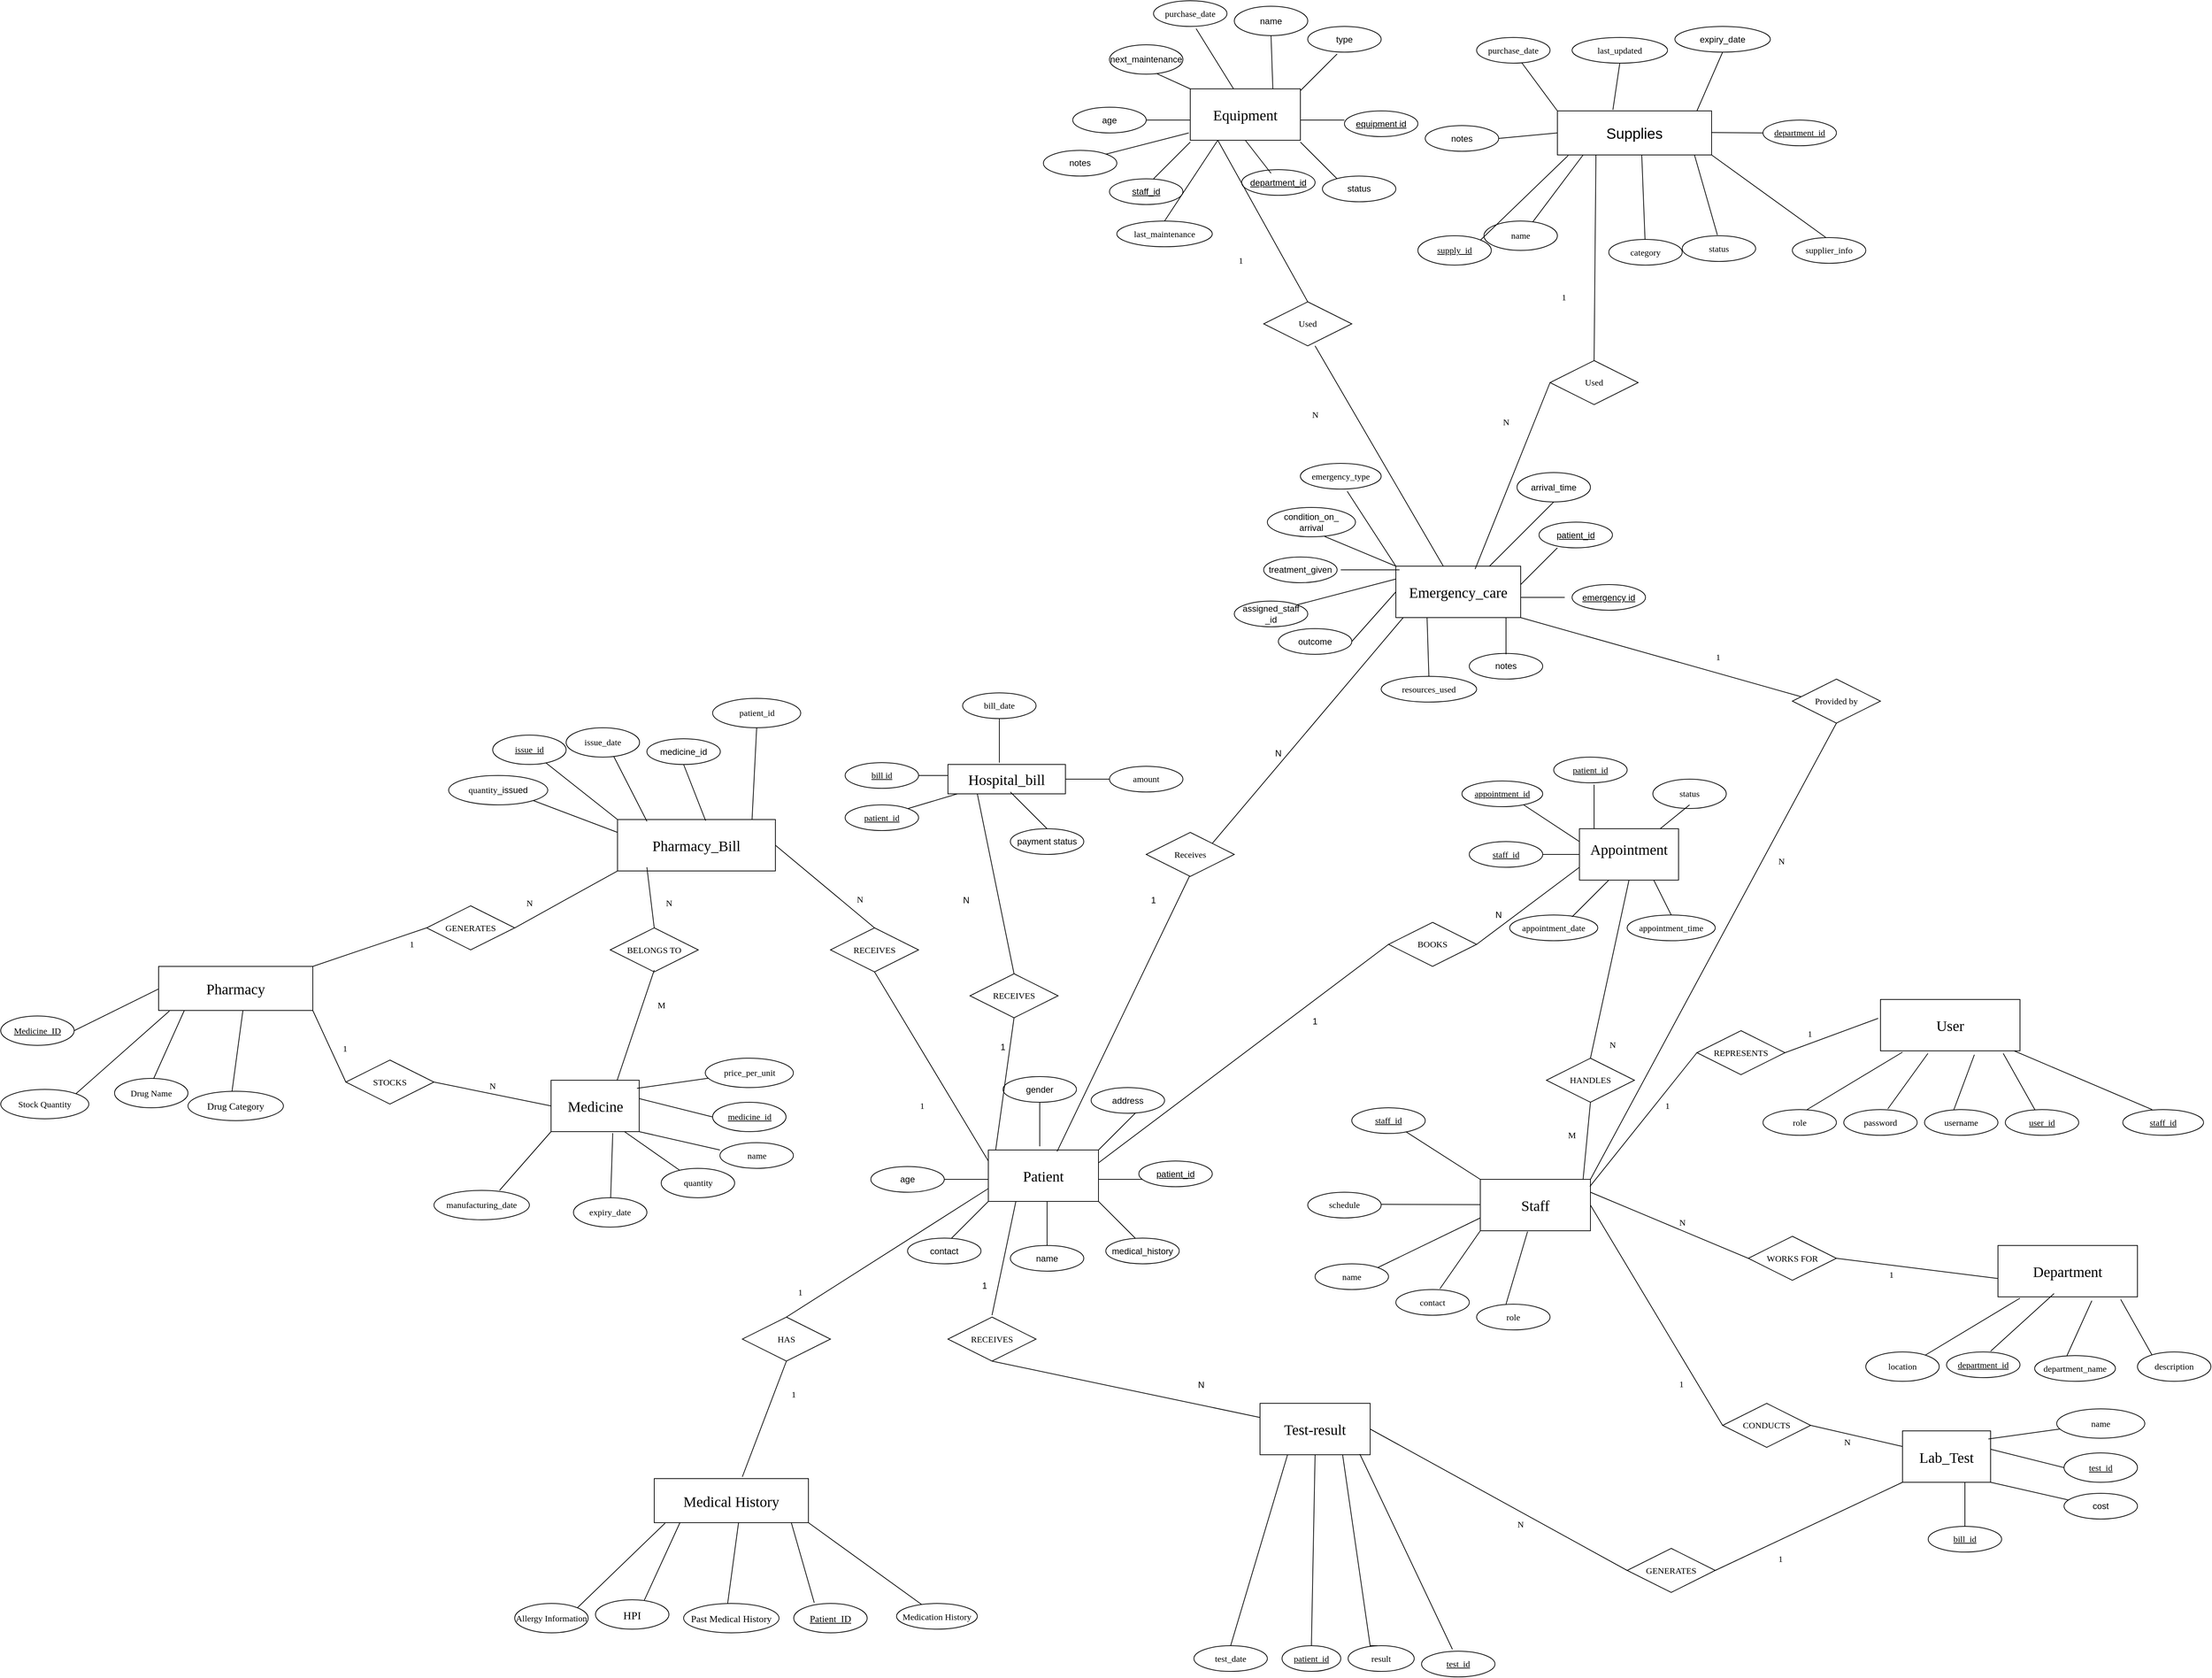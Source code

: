 <mxfile version="28.0.7">
  <diagram name="Page-1" id="T4Tg0h1EzCO2DDjTpluN">
    <mxGraphModel dx="3530" dy="1903" grid="1" gridSize="10" guides="1" tooltips="1" connect="1" arrows="1" fold="1" page="1" pageScale="1" pageWidth="850" pageHeight="1100" math="0" shadow="0">
      <root>
        <mxCell id="0" />
        <mxCell id="1" parent="0" />
        <mxCell id="zORfP8hQOZwvnDJM3XV8-1" value="&lt;div&gt;&lt;font face=&quot;Lucida Console&quot; style=&quot;font-size: 20px;&quot;&gt;Appointment&lt;/font&gt;&lt;/div&gt;&lt;div&gt;&lt;font face=&quot;Lucida Console&quot;&gt;&lt;br&gt;&lt;/font&gt;&lt;/div&gt;" style="whiteSpace=wrap;html=1;align=center;labelBackgroundColor=none;" parent="1" vertex="1">
          <mxGeometry x="480" y="197.5" width="135" height="70" as="geometry" />
        </mxCell>
        <mxCell id="zORfP8hQOZwvnDJM3XV8-2" value="&lt;u&gt;&lt;font face=&quot;Lucida Console&quot;&gt;appointment_id&lt;/font&gt;&lt;/u&gt;" style="ellipse;whiteSpace=wrap;html=1;align=center;labelBackgroundColor=none;" parent="1" vertex="1">
          <mxGeometry x="320" y="132.5" width="110" height="35" as="geometry" />
        </mxCell>
        <mxCell id="zORfP8hQOZwvnDJM3XV8-3" value="&lt;u&gt;&lt;font face=&quot;Lucida Console&quot;&gt;patient_id&lt;/font&gt;&lt;/u&gt;" style="ellipse;whiteSpace=wrap;html=1;align=center;labelBackgroundColor=none;" parent="1" vertex="1">
          <mxGeometry x="445" y="100" width="100" height="35" as="geometry" />
        </mxCell>
        <mxCell id="zORfP8hQOZwvnDJM3XV8-4" value="&lt;font face=&quot;Lucida Console&quot;&gt;&lt;u&gt;staff_id&lt;/u&gt;&lt;/font&gt;" style="ellipse;whiteSpace=wrap;html=1;align=center;labelBackgroundColor=none;" parent="1" vertex="1">
          <mxGeometry x="330" y="215" width="100" height="35" as="geometry" />
        </mxCell>
        <mxCell id="zORfP8hQOZwvnDJM3XV8-6" value="" style="line;strokeWidth=1;rotatable=0;dashed=0;labelPosition=right;align=left;verticalAlign=middle;spacingTop=0;spacingLeft=6;points=[];portConstraint=eastwest;direction=south;labelBackgroundColor=none;" parent="1" vertex="1">
          <mxGeometry x="495" y="137.5" width="10" height="60" as="geometry" />
        </mxCell>
        <mxCell id="zORfP8hQOZwvnDJM3XV8-7" value="" style="line;strokeWidth=1;rotatable=0;dashed=0;labelPosition=right;align=left;verticalAlign=middle;spacingTop=0;spacingLeft=6;points=[];portConstraint=eastwest;labelBackgroundColor=none;" parent="1" vertex="1">
          <mxGeometry x="430" y="227.5" width="50" height="10" as="geometry" />
        </mxCell>
        <mxCell id="zORfP8hQOZwvnDJM3XV8-8" value="&lt;font face=&quot;Lucida Console&quot;&gt;appointment_date&lt;/font&gt;" style="ellipse;whiteSpace=wrap;html=1;align=center;labelBackgroundColor=none;" parent="1" vertex="1">
          <mxGeometry x="385" y="315" width="120" height="35" as="geometry" />
        </mxCell>
        <mxCell id="zORfP8hQOZwvnDJM3XV8-9" value="&lt;font face=&quot;Lucida Console&quot;&gt;appointment_time&lt;/font&gt;" style="ellipse;whiteSpace=wrap;html=1;align=center;labelBackgroundColor=none;" parent="1" vertex="1">
          <mxGeometry x="545" y="315" width="120" height="35" as="geometry" />
        </mxCell>
        <mxCell id="zORfP8hQOZwvnDJM3XV8-10" value="&lt;font face=&quot;Lucida Console&quot;&gt;status&lt;/font&gt;" style="ellipse;whiteSpace=wrap;html=1;align=center;labelBackgroundColor=none;" parent="1" vertex="1">
          <mxGeometry x="580" y="130" width="100" height="40" as="geometry" />
        </mxCell>
        <mxCell id="zORfP8hQOZwvnDJM3XV8-11" value="&lt;font style=&quot;font-size: 20px;&quot; face=&quot;Lucida Console&quot;&gt;Hospital_bill&lt;/font&gt;" style="whiteSpace=wrap;html=1;align=center;" parent="1" vertex="1">
          <mxGeometry x="-380" y="110" width="160" height="40" as="geometry" />
        </mxCell>
        <mxCell id="zORfP8hQOZwvnDJM3XV8-12" value="&lt;font face=&quot;Lucida Console&quot;&gt;bill id&lt;/font&gt;" style="ellipse;whiteSpace=wrap;html=1;align=center;fontStyle=4;" parent="1" vertex="1">
          <mxGeometry x="-520" y="107.5" width="100" height="35" as="geometry" />
        </mxCell>
        <mxCell id="zORfP8hQOZwvnDJM3XV8-13" value="&lt;u&gt;&lt;font face=&quot;Lucida Console&quot;&gt;patient_id&lt;/font&gt;&lt;/u&gt;" style="ellipse;whiteSpace=wrap;html=1;align=center;" parent="1" vertex="1">
          <mxGeometry x="-520" y="165" width="100" height="35" as="geometry" />
        </mxCell>
        <mxCell id="zORfP8hQOZwvnDJM3XV8-14" value="&lt;font face=&quot;Lucida Console&quot;&gt;amount&lt;/font&gt;" style="ellipse;whiteSpace=wrap;html=1;align=center;" parent="1" vertex="1">
          <mxGeometry x="-160" y="112.5" width="100" height="35" as="geometry" />
        </mxCell>
        <mxCell id="zORfP8hQOZwvnDJM3XV8-15" value="payment status" style="ellipse;whiteSpace=wrap;html=1;align=center;" parent="1" vertex="1">
          <mxGeometry x="-295" y="197.5" width="100" height="35" as="geometry" />
        </mxCell>
        <mxCell id="zORfP8hQOZwvnDJM3XV8-16" value="&lt;font face=&quot;Lucida Console&quot;&gt;bill_date&lt;/font&gt;" style="ellipse;whiteSpace=wrap;html=1;align=center;" parent="1" vertex="1">
          <mxGeometry x="-360" y="12.5" width="100" height="35" as="geometry" />
        </mxCell>
        <mxCell id="zORfP8hQOZwvnDJM3XV8-17" value="" style="line;strokeWidth=1;rotatable=0;dashed=0;labelPosition=right;align=left;verticalAlign=middle;spacingTop=0;spacingLeft=6;points=[];portConstraint=eastwest;" parent="1" vertex="1">
          <mxGeometry x="-220" y="125" width="60" height="10" as="geometry" />
        </mxCell>
        <mxCell id="zORfP8hQOZwvnDJM3XV8-18" value="" style="line;strokeWidth=1;rotatable=0;dashed=0;labelPosition=right;align=left;verticalAlign=middle;spacingTop=0;spacingLeft=6;points=[];portConstraint=eastwest;" parent="1" vertex="1">
          <mxGeometry x="-420" y="120" width="40" height="10" as="geometry" />
        </mxCell>
        <mxCell id="zORfP8hQOZwvnDJM3XV8-19" value="" style="line;strokeWidth=1;rotatable=0;dashed=0;labelPosition=right;align=left;verticalAlign=middle;spacingTop=0;spacingLeft=6;points=[];portConstraint=eastwest;direction=south;" parent="1" vertex="1">
          <mxGeometry x="-315" y="47.5" width="10" height="60" as="geometry" />
        </mxCell>
        <mxCell id="zORfP8hQOZwvnDJM3XV8-21" value="" style="endArrow=none;html=1;rounded=0;" parent="1" edge="1">
          <mxGeometry width="50" height="50" relative="1" as="geometry">
            <mxPoint x="-245" y="197.5" as="sourcePoint" />
            <mxPoint x="-295" y="147.5" as="targetPoint" />
          </mxGeometry>
        </mxCell>
        <mxCell id="zORfP8hQOZwvnDJM3XV8-22" value="" style="endArrow=none;html=1;rounded=0;" parent="1" edge="1">
          <mxGeometry width="50" height="50" relative="1" as="geometry">
            <mxPoint x="470" y="317.5" as="sourcePoint" />
            <mxPoint x="520" y="267.5" as="targetPoint" />
          </mxGeometry>
        </mxCell>
        <mxCell id="zORfP8hQOZwvnDJM3XV8-24" value="" style="endArrow=none;html=1;rounded=0;" parent="1" edge="1">
          <mxGeometry width="50" height="50" relative="1" as="geometry">
            <mxPoint x="590" y="197.5" as="sourcePoint" />
            <mxPoint x="630" y="165" as="targetPoint" />
          </mxGeometry>
        </mxCell>
        <mxCell id="zORfP8hQOZwvnDJM3XV8-25" value="&lt;font face=&quot;Lucida Console&quot; style=&quot;font-size: 20px;&quot;&gt;Medicine&lt;/font&gt;" style="whiteSpace=wrap;html=1;align=center;" parent="1" vertex="1">
          <mxGeometry x="-920.5" y="540" width="120" height="70" as="geometry" />
        </mxCell>
        <mxCell id="zORfP8hQOZwvnDJM3XV8-26" value="&lt;font face=&quot;Lucida Console&quot;&gt;medicine_id&lt;/font&gt;" style="ellipse;whiteSpace=wrap;html=1;align=center;fontStyle=4;" parent="1" vertex="1">
          <mxGeometry x="-700.5" y="570" width="100" height="40" as="geometry" />
        </mxCell>
        <mxCell id="zORfP8hQOZwvnDJM3XV8-27" value="" style="endArrow=none;html=1;rounded=0;exitX=1;exitY=1;exitDx=0;exitDy=0;entryX=0;entryY=0.286;entryDx=0;entryDy=0;entryPerimeter=0;" parent="1" source="zORfP8hQOZwvnDJM3XV8-25" target="zORfP8hQOZwvnDJM3XV8-28" edge="1">
          <mxGeometry relative="1" as="geometry">
            <mxPoint x="-770.5" y="670" as="sourcePoint" />
            <mxPoint x="-700.5" y="510" as="targetPoint" />
          </mxGeometry>
        </mxCell>
        <mxCell id="zORfP8hQOZwvnDJM3XV8-28" value="&lt;div&gt;&lt;font face=&quot;Lucida Console&quot;&gt;name&lt;/font&gt;&lt;/div&gt;" style="ellipse;whiteSpace=wrap;html=1;align=center;" parent="1" vertex="1">
          <mxGeometry x="-690.5" y="625" width="100" height="35" as="geometry" />
        </mxCell>
        <mxCell id="zORfP8hQOZwvnDJM3XV8-29" value="" style="endArrow=none;html=1;rounded=0;exitX=0.833;exitY=1;exitDx=0;exitDy=0;exitPerimeter=0;" parent="1" source="zORfP8hQOZwvnDJM3XV8-25" target="zORfP8hQOZwvnDJM3XV8-30" edge="1">
          <mxGeometry relative="1" as="geometry">
            <mxPoint x="-804.5" y="474" as="sourcePoint" />
            <mxPoint x="-720.5" y="560" as="targetPoint" />
          </mxGeometry>
        </mxCell>
        <mxCell id="zORfP8hQOZwvnDJM3XV8-30" value="&lt;font face=&quot;Lucida Console&quot;&gt;quantity&lt;/font&gt;" style="ellipse;whiteSpace=wrap;html=1;align=center;" parent="1" vertex="1">
          <mxGeometry x="-770.5" y="660" width="100" height="40" as="geometry" />
        </mxCell>
        <mxCell id="zORfP8hQOZwvnDJM3XV8-31" value="" style="endArrow=none;html=1;rounded=0;entryX=0;entryY=0.5;entryDx=0;entryDy=0;exitX=1;exitY=0.357;exitDx=0;exitDy=0;exitPerimeter=0;" parent="1" source="zORfP8hQOZwvnDJM3XV8-25" target="zORfP8hQOZwvnDJM3XV8-26" edge="1">
          <mxGeometry relative="1" as="geometry">
            <mxPoint x="-810.5" y="565" as="sourcePoint" />
            <mxPoint x="-600.5" y="670" as="targetPoint" />
          </mxGeometry>
        </mxCell>
        <mxCell id="zORfP8hQOZwvnDJM3XV8-32" value="" style="endArrow=none;html=1;rounded=0;exitX=0.975;exitY=0.157;exitDx=0;exitDy=0;exitPerimeter=0;" parent="1" source="zORfP8hQOZwvnDJM3XV8-25" edge="1">
          <mxGeometry relative="1" as="geometry">
            <mxPoint x="-820.5" y="670" as="sourcePoint" />
            <mxPoint x="-706.356" y="537.304" as="targetPoint" />
          </mxGeometry>
        </mxCell>
        <mxCell id="zORfP8hQOZwvnDJM3XV8-33" value="&lt;font face=&quot;Lucida Console&quot;&gt;price_per_unit&lt;/font&gt;" style="ellipse;whiteSpace=wrap;html=1;align=center;" parent="1" vertex="1">
          <mxGeometry x="-710.5" y="510" width="120" height="40" as="geometry" />
        </mxCell>
        <mxCell id="zORfP8hQOZwvnDJM3XV8-34" value="" style="endArrow=none;html=1;rounded=0;exitX=0.7;exitY=1.029;exitDx=0;exitDy=0;exitPerimeter=0;" parent="1" source="zORfP8hQOZwvnDJM3XV8-25" target="zORfP8hQOZwvnDJM3XV8-35" edge="1">
          <mxGeometry relative="1" as="geometry">
            <mxPoint x="-860.5" y="670" as="sourcePoint" />
            <mxPoint x="-770.5" y="720" as="targetPoint" />
          </mxGeometry>
        </mxCell>
        <mxCell id="zORfP8hQOZwvnDJM3XV8-35" value="&lt;font face=&quot;Lucida Console&quot;&gt;expiry_date&lt;/font&gt;" style="ellipse;whiteSpace=wrap;html=1;align=center;" parent="1" vertex="1">
          <mxGeometry x="-890" y="700" width="100" height="40" as="geometry" />
        </mxCell>
        <mxCell id="zORfP8hQOZwvnDJM3XV8-36" value="&lt;font style=&quot;font-size: 20px;&quot; face=&quot;Lucida Console&quot;&gt;Pharmacy_Bill&lt;/font&gt;" style="whiteSpace=wrap;html=1;align=center;" parent="1" vertex="1">
          <mxGeometry x="-830" y="185" width="215" height="70" as="geometry" />
        </mxCell>
        <mxCell id="zORfP8hQOZwvnDJM3XV8-37" value="&lt;font face=&quot;Lucida Console&quot;&gt;issue_id&lt;/font&gt;" style="ellipse;whiteSpace=wrap;html=1;align=center;fontStyle=4;" parent="1" vertex="1">
          <mxGeometry x="-1000" y="70" width="100" height="40" as="geometry" />
        </mxCell>
        <mxCell id="zORfP8hQOZwvnDJM3XV8-38" value="" style="endArrow=none;html=1;rounded=0;entryX=0;entryY=0;entryDx=0;entryDy=0;" parent="1" source="zORfP8hQOZwvnDJM3XV8-37" target="zORfP8hQOZwvnDJM3XV8-36" edge="1">
          <mxGeometry relative="1" as="geometry">
            <mxPoint x="-910.5" y="201.51" as="sourcePoint" />
            <mxPoint x="-817.5" y="227.5" as="targetPoint" />
          </mxGeometry>
        </mxCell>
        <mxCell id="zORfP8hQOZwvnDJM3XV8-39" value="medicine_id" style="ellipse;whiteSpace=wrap;html=1;align=center;" parent="1" vertex="1">
          <mxGeometry x="-790" y="75" width="100" height="35" as="geometry" />
        </mxCell>
        <mxCell id="zORfP8hQOZwvnDJM3XV8-40" value="" style="endArrow=none;html=1;rounded=0;exitX=1;exitY=1;exitDx=0;exitDy=0;entryX=0;entryY=0.25;entryDx=0;entryDy=0;" parent="1" source="zORfP8hQOZwvnDJM3XV8-41" target="zORfP8hQOZwvnDJM3XV8-36" edge="1">
          <mxGeometry relative="1" as="geometry">
            <mxPoint x="-936.095" y="239.775" as="sourcePoint" />
            <mxPoint x="-869.997" y="187.5" as="targetPoint" />
          </mxGeometry>
        </mxCell>
        <mxCell id="zORfP8hQOZwvnDJM3XV8-41" value="&lt;font face=&quot;Lucida Console&quot;&gt;quantity&lt;/font&gt;_issued" style="ellipse;whiteSpace=wrap;html=1;align=center;" parent="1" vertex="1">
          <mxGeometry x="-1060" y="125" width="135" height="40" as="geometry" />
        </mxCell>
        <mxCell id="zORfP8hQOZwvnDJM3XV8-42" value="" style="endArrow=none;html=1;rounded=0;exitX=0.5;exitY=1;exitDx=0;exitDy=0;entryX=0.558;entryY=0.022;entryDx=0;entryDy=0;entryPerimeter=0;" parent="1" source="zORfP8hQOZwvnDJM3XV8-39" target="zORfP8hQOZwvnDJM3XV8-36" edge="1">
          <mxGeometry relative="1" as="geometry">
            <mxPoint x="-760.5" y="130" as="sourcePoint" />
            <mxPoint x="-710" y="180" as="targetPoint" />
          </mxGeometry>
        </mxCell>
        <mxCell id="zORfP8hQOZwvnDJM3XV8-43" value="" style="endArrow=none;html=1;rounded=0;exitX=0.5;exitY=1;exitDx=0;exitDy=0;entryX=0.852;entryY=0.007;entryDx=0;entryDy=0;entryPerimeter=0;" parent="1" source="zORfP8hQOZwvnDJM3XV8-44" target="zORfP8hQOZwvnDJM3XV8-36" edge="1">
          <mxGeometry relative="1" as="geometry">
            <mxPoint x="-886.525" y="187.502" as="sourcePoint" />
            <mxPoint x="-815.448" y="200.92" as="targetPoint" />
            <Array as="points" />
          </mxGeometry>
        </mxCell>
        <mxCell id="zORfP8hQOZwvnDJM3XV8-44" value="&lt;font face=&quot;Lucida Console&quot;&gt;patient_id&lt;/font&gt;" style="ellipse;whiteSpace=wrap;html=1;align=center;" parent="1" vertex="1">
          <mxGeometry x="-700.5" y="20" width="120" height="40" as="geometry" />
        </mxCell>
        <mxCell id="zORfP8hQOZwvnDJM3XV8-45" value="" style="endArrow=none;html=1;rounded=0;exitX=0.7;exitY=1.029;exitDx=0;exitDy=0;exitPerimeter=0;" parent="1" edge="1">
          <mxGeometry relative="1" as="geometry">
            <mxPoint x="-840" y="89.53" as="sourcePoint" />
            <mxPoint x="-789.902" y="187.497" as="targetPoint" />
          </mxGeometry>
        </mxCell>
        <mxCell id="zORfP8hQOZwvnDJM3XV8-46" value="&lt;font face=&quot;Lucida Console&quot;&gt;issue_date&lt;/font&gt;" style="ellipse;whiteSpace=wrap;html=1;align=center;" parent="1" vertex="1">
          <mxGeometry x="-900" y="60" width="100" height="40" as="geometry" />
        </mxCell>
        <mxCell id="zORfP8hQOZwvnDJM3XV8-47" value="&lt;font style=&quot;font-size: 20px;&quot; face=&quot;Lucida Console&quot;&gt;Lab_Test&lt;/font&gt;" style="whiteSpace=wrap;html=1;align=center;" parent="1" vertex="1">
          <mxGeometry x="920" y="1017.5" width="120" height="70" as="geometry" />
        </mxCell>
        <mxCell id="zORfP8hQOZwvnDJM3XV8-48" value="&lt;font face=&quot;Lucida Console&quot;&gt;test_id&lt;/font&gt;" style="ellipse;whiteSpace=wrap;html=1;align=center;fontStyle=4;" parent="1" vertex="1">
          <mxGeometry x="1140" y="1047.5" width="100" height="40" as="geometry" />
        </mxCell>
        <mxCell id="zORfP8hQOZwvnDJM3XV8-49" value="" style="endArrow=none;html=1;rounded=0;exitX=1;exitY=1;exitDx=0;exitDy=0;entryX=0;entryY=0.286;entryDx=0;entryDy=0;entryPerimeter=0;" parent="1" source="zORfP8hQOZwvnDJM3XV8-47" edge="1">
          <mxGeometry relative="1" as="geometry">
            <mxPoint x="1070" y="1147.5" as="sourcePoint" />
            <mxPoint x="1150.0" y="1112.51" as="targetPoint" />
          </mxGeometry>
        </mxCell>
        <mxCell id="zORfP8hQOZwvnDJM3XV8-50" value="cost" style="ellipse;whiteSpace=wrap;html=1;align=center;" parent="1" vertex="1">
          <mxGeometry x="1140" y="1102.5" width="100" height="35" as="geometry" />
        </mxCell>
        <mxCell id="zORfP8hQOZwvnDJM3XV8-51" value="" style="endArrow=none;html=1;rounded=0;entryX=0;entryY=0.5;entryDx=0;entryDy=0;exitX=1;exitY=0.357;exitDx=0;exitDy=0;exitPerimeter=0;" parent="1" source="zORfP8hQOZwvnDJM3XV8-47" target="zORfP8hQOZwvnDJM3XV8-48" edge="1">
          <mxGeometry relative="1" as="geometry">
            <mxPoint x="1030" y="1042.5" as="sourcePoint" />
            <mxPoint x="1240" y="1147.5" as="targetPoint" />
          </mxGeometry>
        </mxCell>
        <mxCell id="zORfP8hQOZwvnDJM3XV8-52" value="" style="endArrow=none;html=1;rounded=0;exitX=0.975;exitY=0.157;exitDx=0;exitDy=0;exitPerimeter=0;" parent="1" source="zORfP8hQOZwvnDJM3XV8-47" target="zORfP8hQOZwvnDJM3XV8-53" edge="1">
          <mxGeometry relative="1" as="geometry">
            <mxPoint x="1020" y="1147.5" as="sourcePoint" />
            <mxPoint x="1150" y="1007.5" as="targetPoint" />
          </mxGeometry>
        </mxCell>
        <mxCell id="zORfP8hQOZwvnDJM3XV8-53" value="&lt;font face=&quot;Lucida Console&quot;&gt;name&lt;/font&gt;" style="ellipse;whiteSpace=wrap;html=1;align=center;" parent="1" vertex="1">
          <mxGeometry x="1130" y="987.5" width="120" height="40" as="geometry" />
        </mxCell>
        <mxCell id="zORfP8hQOZwvnDJM3XV8-54" value="&lt;font style=&quot;font-size: 20px;&quot; face=&quot;Lucida Console&quot;&gt;Test-result&lt;/font&gt;" style="whiteSpace=wrap;html=1;align=center;" parent="1" vertex="1">
          <mxGeometry x="45" y="980" width="150" height="70" as="geometry" />
        </mxCell>
        <mxCell id="zORfP8hQOZwvnDJM3XV8-55" style="edgeStyle=orthogonalEdgeStyle;rounded=0;orthogonalLoop=1;jettySize=auto;html=1;exitX=0.5;exitY=1;exitDx=0;exitDy=0;" parent="1" source="zORfP8hQOZwvnDJM3XV8-54" target="zORfP8hQOZwvnDJM3XV8-54" edge="1">
          <mxGeometry relative="1" as="geometry" />
        </mxCell>
        <mxCell id="zORfP8hQOZwvnDJM3XV8-56" value="&lt;font style=&quot;font-size: 12px;&quot; face=&quot;Lucida Console&quot;&gt;patient_id&lt;/font&gt;" style="ellipse;whiteSpace=wrap;html=1;align=center;fontStyle=4;" parent="1" vertex="1">
          <mxGeometry x="75" y="1310" width="80" height="35" as="geometry" />
        </mxCell>
        <mxCell id="zORfP8hQOZwvnDJM3XV8-57" value="" style="endArrow=none;html=1;rounded=0;entryX=0.5;entryY=1;entryDx=0;entryDy=0;" parent="1" target="zORfP8hQOZwvnDJM3XV8-54" edge="1">
          <mxGeometry relative="1" as="geometry">
            <mxPoint x="115" y="1310" as="sourcePoint" />
            <mxPoint x="125" y="1070" as="targetPoint" />
          </mxGeometry>
        </mxCell>
        <mxCell id="zORfP8hQOZwvnDJM3XV8-58" value="" style="endArrow=none;html=1;rounded=0;entryX=0.75;entryY=1;entryDx=0;entryDy=0;" parent="1" target="zORfP8hQOZwvnDJM3XV8-54" edge="1">
          <mxGeometry relative="1" as="geometry">
            <mxPoint x="205" y="1310" as="sourcePoint" />
            <mxPoint x="215" y="1150" as="targetPoint" />
            <Array as="points">
              <mxPoint x="195" y="1310" />
            </Array>
          </mxGeometry>
        </mxCell>
        <mxCell id="zORfP8hQOZwvnDJM3XV8-59" value="&lt;font face=&quot;Lucida Console&quot;&gt;result&lt;/font&gt;" style="ellipse;whiteSpace=wrap;html=1;align=center;" parent="1" vertex="1">
          <mxGeometry x="165" y="1310" width="90" height="35" as="geometry" />
        </mxCell>
        <mxCell id="zORfP8hQOZwvnDJM3XV8-60" value="&lt;font face=&quot;Lucida Console&quot;&gt;test_id&lt;/font&gt;" style="ellipse;whiteSpace=wrap;html=1;align=center;fontStyle=4;" parent="1" vertex="1">
          <mxGeometry x="265" y="1317.5" width="100" height="35" as="geometry" />
        </mxCell>
        <mxCell id="zORfP8hQOZwvnDJM3XV8-61" value="" style="endArrow=none;html=1;rounded=0;entryX=0.906;entryY=0.986;entryDx=0;entryDy=0;entryPerimeter=0;exitX=0.42;exitY=-0.075;exitDx=0;exitDy=0;exitPerimeter=0;" parent="1" source="zORfP8hQOZwvnDJM3XV8-60" target="zORfP8hQOZwvnDJM3XV8-54" edge="1">
          <mxGeometry relative="1" as="geometry">
            <mxPoint x="175" y="1290" as="sourcePoint" />
            <mxPoint x="335" y="1290" as="targetPoint" />
          </mxGeometry>
        </mxCell>
        <mxCell id="zORfP8hQOZwvnDJM3XV8-62" value="" style="endArrow=none;html=1;rounded=0;entryX=0.25;entryY=1;entryDx=0;entryDy=0;" parent="1" target="zORfP8hQOZwvnDJM3XV8-54" edge="1">
          <mxGeometry relative="1" as="geometry">
            <mxPoint x="5" y="1310" as="sourcePoint" />
            <mxPoint x="215" y="1320" as="targetPoint" />
            <Array as="points" />
          </mxGeometry>
        </mxCell>
        <mxCell id="zORfP8hQOZwvnDJM3XV8-63" value="" style="resizable=0;html=1;whiteSpace=wrap;align=right;verticalAlign=bottom;" parent="zORfP8hQOZwvnDJM3XV8-62" connectable="0" vertex="1">
          <mxGeometry x="1" relative="1" as="geometry" />
        </mxCell>
        <mxCell id="zORfP8hQOZwvnDJM3XV8-64" style="edgeStyle=orthogonalEdgeStyle;rounded=0;orthogonalLoop=1;jettySize=auto;html=1;" parent="1" edge="1">
          <mxGeometry relative="1" as="geometry">
            <mxPoint x="15" y="1310" as="targetPoint" />
            <mxPoint x="5" y="1317.5" as="sourcePoint" />
          </mxGeometry>
        </mxCell>
        <mxCell id="zORfP8hQOZwvnDJM3XV8-65" value="&lt;font face=&quot;Lucida Console&quot;&gt;test_date&lt;/font&gt;" style="ellipse;whiteSpace=wrap;html=1;align=center;" parent="1" vertex="1">
          <mxGeometry x="-45" y="1310" width="100" height="35" as="geometry" />
        </mxCell>
        <mxCell id="zORfP8hQOZwvnDJM3XV8-66" value="&lt;font face=&quot;Lucida Console&quot;&gt;&lt;span style=&quot;font-size: 20px;&quot;&gt;Staff&lt;/span&gt;&lt;/font&gt;" style="whiteSpace=wrap;html=1;align=center;" parent="1" vertex="1">
          <mxGeometry x="345" y="675" width="150" height="70" as="geometry" />
        </mxCell>
        <mxCell id="zORfP8hQOZwvnDJM3XV8-67" style="edgeStyle=orthogonalEdgeStyle;rounded=0;orthogonalLoop=1;jettySize=auto;html=1;exitX=0.5;exitY=1;exitDx=0;exitDy=0;" parent="1" source="zORfP8hQOZwvnDJM3XV8-66" target="zORfP8hQOZwvnDJM3XV8-66" edge="1">
          <mxGeometry relative="1" as="geometry" />
        </mxCell>
        <mxCell id="zORfP8hQOZwvnDJM3XV8-68" value="&lt;font face=&quot;Lucida Console&quot;&gt;staff_id&lt;/font&gt;" style="ellipse;whiteSpace=wrap;html=1;align=center;fontStyle=4;" parent="1" vertex="1">
          <mxGeometry x="170" y="577.5" width="100" height="35" as="geometry" />
        </mxCell>
        <mxCell id="zORfP8hQOZwvnDJM3XV8-69" value="&lt;font face=&quot;Lucida Console&quot;&gt;role&lt;/font&gt;" style="ellipse;whiteSpace=wrap;html=1;align=center;" parent="1" vertex="1">
          <mxGeometry x="340" y="845" width="100" height="35" as="geometry" />
        </mxCell>
        <mxCell id="zORfP8hQOZwvnDJM3XV8-70" value="&lt;font face=&quot;Lucida Console&quot;&gt;name&lt;/font&gt;" style="ellipse;whiteSpace=wrap;html=1;align=center;" parent="1" vertex="1">
          <mxGeometry x="120" y="790" width="100" height="35" as="geometry" />
        </mxCell>
        <mxCell id="zORfP8hQOZwvnDJM3XV8-71" value="&lt;font face=&quot;Lucida Console&quot;&gt;contact&lt;/font&gt;" style="ellipse;whiteSpace=wrap;html=1;align=center;" parent="1" vertex="1">
          <mxGeometry x="230" y="825" width="100" height="35" as="geometry" />
        </mxCell>
        <mxCell id="zORfP8hQOZwvnDJM3XV8-72" value="" style="endArrow=none;html=1;rounded=0;exitX=0.6;exitY=-0.029;exitDx=0;exitDy=0;exitPerimeter=0;entryX=0;entryY=1;entryDx=0;entryDy=0;" parent="1" source="zORfP8hQOZwvnDJM3XV8-71" target="zORfP8hQOZwvnDJM3XV8-66" edge="1">
          <mxGeometry relative="1" as="geometry">
            <mxPoint x="160" y="985" as="sourcePoint" />
            <mxPoint x="350" y="750" as="targetPoint" />
          </mxGeometry>
        </mxCell>
        <mxCell id="zORfP8hQOZwvnDJM3XV8-73" value="" style="endArrow=none;html=1;rounded=0;entryX=0.429;entryY=1.016;entryDx=0;entryDy=0;entryPerimeter=0;exitX=0.4;exitY=0;exitDx=0;exitDy=0;exitPerimeter=0;" parent="1" source="zORfP8hQOZwvnDJM3XV8-69" target="zORfP8hQOZwvnDJM3XV8-66" edge="1">
          <mxGeometry relative="1" as="geometry">
            <mxPoint x="450" y="825" as="sourcePoint" />
            <mxPoint x="320" y="985" as="targetPoint" />
          </mxGeometry>
        </mxCell>
        <mxCell id="zORfP8hQOZwvnDJM3XV8-74" value="" style="endArrow=none;html=1;rounded=0;entryX=0;entryY=0;entryDx=0;entryDy=0;" parent="1" source="zORfP8hQOZwvnDJM3XV8-68" target="zORfP8hQOZwvnDJM3XV8-66" edge="1">
          <mxGeometry relative="1" as="geometry">
            <mxPoint x="160" y="985" as="sourcePoint" />
            <mxPoint x="340" y="680" as="targetPoint" />
          </mxGeometry>
        </mxCell>
        <mxCell id="zORfP8hQOZwvnDJM3XV8-75" value="&lt;font face=&quot;Lucida Console&quot;&gt;&lt;span style=&quot;font-size: 20px;&quot;&gt;User&lt;/span&gt;&lt;/font&gt;" style="whiteSpace=wrap;html=1;align=center;" parent="1" vertex="1">
          <mxGeometry x="890" y="430" width="190" height="70" as="geometry" />
        </mxCell>
        <mxCell id="zORfP8hQOZwvnDJM3XV8-76" style="edgeStyle=orthogonalEdgeStyle;rounded=0;orthogonalLoop=1;jettySize=auto;html=1;exitX=0.5;exitY=1;exitDx=0;exitDy=0;" parent="1" source="zORfP8hQOZwvnDJM3XV8-75" target="zORfP8hQOZwvnDJM3XV8-75" edge="1">
          <mxGeometry relative="1" as="geometry" />
        </mxCell>
        <mxCell id="zORfP8hQOZwvnDJM3XV8-77" value="&lt;font face=&quot;Lucida Console&quot;&gt;user_id&lt;/font&gt;" style="ellipse;whiteSpace=wrap;html=1;align=center;fontStyle=4;" parent="1" vertex="1">
          <mxGeometry x="1060" y="580" width="100" height="35" as="geometry" />
        </mxCell>
        <mxCell id="zORfP8hQOZwvnDJM3XV8-78" value="&lt;font face=&quot;Lucida Console&quot;&gt;username&lt;/font&gt;" style="ellipse;whiteSpace=wrap;html=1;align=center;" parent="1" vertex="1">
          <mxGeometry x="950" y="580" width="100" height="35" as="geometry" />
        </mxCell>
        <mxCell id="zORfP8hQOZwvnDJM3XV8-79" value="&lt;font face=&quot;Lucida Console&quot;&gt;role&lt;/font&gt;" style="ellipse;whiteSpace=wrap;html=1;align=center;" parent="1" vertex="1">
          <mxGeometry x="730" y="580" width="100" height="35" as="geometry" />
        </mxCell>
        <mxCell id="zORfP8hQOZwvnDJM3XV8-80" value="&lt;font face=&quot;Lucida Console&quot;&gt;password&lt;/font&gt;" style="ellipse;whiteSpace=wrap;html=1;align=center;" parent="1" vertex="1">
          <mxGeometry x="840" y="580" width="100" height="35" as="geometry" />
        </mxCell>
        <mxCell id="zORfP8hQOZwvnDJM3XV8-81" value="" style="endArrow=none;html=1;rounded=0;exitX=0.6;exitY=-0.029;exitDx=0;exitDy=0;exitPerimeter=0;entryX=0.34;entryY=1.05;entryDx=0;entryDy=0;entryPerimeter=0;" parent="1" source="zORfP8hQOZwvnDJM3XV8-80" target="zORfP8hQOZwvnDJM3XV8-75" edge="1">
          <mxGeometry relative="1" as="geometry">
            <mxPoint x="690" y="730" as="sourcePoint" />
            <mxPoint x="920" y="490" as="targetPoint" />
          </mxGeometry>
        </mxCell>
        <mxCell id="zORfP8hQOZwvnDJM3XV8-82" value="" style="endArrow=none;html=1;rounded=0;entryX=0.673;entryY=1.075;entryDx=0;entryDy=0;entryPerimeter=0;exitX=0.4;exitY=0;exitDx=0;exitDy=0;exitPerimeter=0;" parent="1" source="zORfP8hQOZwvnDJM3XV8-78" target="zORfP8hQOZwvnDJM3XV8-75" edge="1">
          <mxGeometry relative="1" as="geometry">
            <mxPoint x="980" y="570" as="sourcePoint" />
            <mxPoint x="850" y="730" as="targetPoint" />
          </mxGeometry>
        </mxCell>
        <mxCell id="zORfP8hQOZwvnDJM3XV8-83" value="" style="endArrow=none;html=1;rounded=0;entryX=0.88;entryY=1.05;entryDx=0;entryDy=0;entryPerimeter=0;" parent="1" source="zORfP8hQOZwvnDJM3XV8-77" target="zORfP8hQOZwvnDJM3XV8-75" edge="1">
          <mxGeometry relative="1" as="geometry">
            <mxPoint x="690" y="730" as="sourcePoint" />
            <mxPoint x="1070" y="540" as="targetPoint" />
          </mxGeometry>
        </mxCell>
        <mxCell id="zORfP8hQOZwvnDJM3XV8-84" value="" style="endArrow=none;html=1;rounded=0;exitX=0.6;exitY=0;exitDx=0;exitDy=0;exitPerimeter=0;entryX=0.158;entryY=1.025;entryDx=0;entryDy=0;entryPerimeter=0;" parent="1" source="zORfP8hQOZwvnDJM3XV8-79" target="zORfP8hQOZwvnDJM3XV8-75" edge="1">
          <mxGeometry relative="1" as="geometry">
            <mxPoint x="880" y="480" as="sourcePoint" />
            <mxPoint x="900" y="472" as="targetPoint" />
          </mxGeometry>
        </mxCell>
        <mxCell id="zORfP8hQOZwvnDJM3XV8-85" value="&lt;font face=&quot;Lucida Console&quot;&gt;staff_id&lt;/font&gt;" style="ellipse;whiteSpace=wrap;html=1;align=center;fontStyle=4;" parent="1" vertex="1">
          <mxGeometry x="1220" y="580" width="110" height="35" as="geometry" />
        </mxCell>
        <mxCell id="zORfP8hQOZwvnDJM3XV8-86" value="" style="endArrow=none;html=1;rounded=0;entryX=0.958;entryY=1;entryDx=0;entryDy=0;entryPerimeter=0;" parent="1" target="zORfP8hQOZwvnDJM3XV8-75" edge="1">
          <mxGeometry relative="1" as="geometry">
            <mxPoint x="1260" y="580" as="sourcePoint" />
            <mxPoint x="1100" y="510" as="targetPoint" />
          </mxGeometry>
        </mxCell>
        <mxCell id="zORfP8hQOZwvnDJM3XV8-87" value="" style="line;strokeWidth=1;rotatable=0;dashed=0;labelPosition=right;align=left;verticalAlign=middle;spacingTop=0;spacingLeft=6;points=[];portConstraint=eastwest;direction=south;" parent="1" vertex="1">
          <mxGeometry x="1002.5" y="1087.5" width="5" height="60" as="geometry" />
        </mxCell>
        <mxCell id="zORfP8hQOZwvnDJM3XV8-88" value="&lt;u&gt;&lt;font face=&quot;Lucida Console&quot;&gt;bill_id&lt;/font&gt;&lt;/u&gt;" style="ellipse;whiteSpace=wrap;html=1;align=center;" parent="1" vertex="1">
          <mxGeometry x="955" y="1147.5" width="100" height="35" as="geometry" />
        </mxCell>
        <mxCell id="zORfP8hQOZwvnDJM3XV8-89" value="" style="endArrow=none;html=1;rounded=0;" parent="1" edge="1">
          <mxGeometry relative="1" as="geometry">
            <mxPoint x="210" y="709" as="sourcePoint" />
            <mxPoint x="345" y="709.41" as="targetPoint" />
          </mxGeometry>
        </mxCell>
        <mxCell id="zORfP8hQOZwvnDJM3XV8-90" value="&lt;font face=&quot;Lucida Console&quot;&gt;schedule&lt;/font&gt;" style="ellipse;whiteSpace=wrap;html=1;align=center;" parent="1" vertex="1">
          <mxGeometry x="110" y="692.5" width="100" height="35" as="geometry" />
        </mxCell>
        <mxCell id="zORfP8hQOZwvnDJM3XV8-91" value="" style="endArrow=none;html=1;rounded=0;entryX=0.25;entryY=1;entryDx=0;entryDy=0;exitX=0.5;exitY=0;exitDx=0;exitDy=0;" parent="1" source="zORfP8hQOZwvnDJM3XV8-154" target="zORfP8hQOZwvnDJM3XV8-11" edge="1">
          <mxGeometry relative="1" as="geometry">
            <mxPoint x="-290" y="390" as="sourcePoint" />
            <mxPoint x="-350" y="215" as="targetPoint" />
          </mxGeometry>
        </mxCell>
        <mxCell id="zORfP8hQOZwvnDJM3XV8-92" value="N" style="text;html=1;align=center;verticalAlign=middle;whiteSpace=wrap;rounded=0;" parent="1" vertex="1">
          <mxGeometry x="-385" y="280" width="60" height="30" as="geometry" />
        </mxCell>
        <mxCell id="zORfP8hQOZwvnDJM3XV8-93" value="&lt;font face=&quot;Lucida Console&quot;&gt;BOOKS&lt;/font&gt;" style="shape=rhombus;perimeter=rhombusPerimeter;whiteSpace=wrap;html=1;align=center;" parent="1" vertex="1">
          <mxGeometry x="220" y="325" width="120" height="60" as="geometry" />
        </mxCell>
        <mxCell id="zORfP8hQOZwvnDJM3XV8-94" value="1" style="text;html=1;align=center;verticalAlign=middle;whiteSpace=wrap;rounded=0;container=1;" parent="1" vertex="1">
          <mxGeometry x="90" y="445" width="60" height="30" as="geometry" />
        </mxCell>
        <mxCell id="zORfP8hQOZwvnDJM3XV8-95" value="" style="endArrow=none;html=1;rounded=0;entryX=0;entryY=0.5;entryDx=0;entryDy=0;exitX=1;exitY=0.25;exitDx=0;exitDy=0;" parent="1" source="zORfP8hQOZwvnDJM3XV8-135" target="zORfP8hQOZwvnDJM3XV8-93" edge="1">
          <mxGeometry relative="1" as="geometry">
            <mxPoint x="-100" y="450" as="sourcePoint" />
            <mxPoint x="280" y="385" as="targetPoint" />
          </mxGeometry>
        </mxCell>
        <mxCell id="zORfP8hQOZwvnDJM3XV8-96" value="N" style="text;html=1;align=center;verticalAlign=middle;whiteSpace=wrap;rounded=0;" parent="1" vertex="1">
          <mxGeometry x="340" y="300" width="60" height="30" as="geometry" />
        </mxCell>
        <mxCell id="zORfP8hQOZwvnDJM3XV8-97" value="" style="endArrow=none;html=1;rounded=0;entryX=0;entryY=0.75;entryDx=0;entryDy=0;exitX=1;exitY=0.5;exitDx=0;exitDy=0;" parent="1" source="zORfP8hQOZwvnDJM3XV8-93" target="zORfP8hQOZwvnDJM3XV8-1" edge="1">
          <mxGeometry relative="1" as="geometry">
            <mxPoint x="280" y="325" as="sourcePoint" />
            <mxPoint x="470" y="260" as="targetPoint" />
          </mxGeometry>
        </mxCell>
        <mxCell id="zORfP8hQOZwvnDJM3XV8-98" value="&lt;font face=&quot;Lucida Console&quot;&gt;RECEIVES&lt;/font&gt;" style="shape=rhombus;perimeter=rhombusPerimeter;whiteSpace=wrap;html=1;align=center;" parent="1" vertex="1">
          <mxGeometry x="-380" y="862.5" width="120" height="60" as="geometry" />
        </mxCell>
        <mxCell id="zORfP8hQOZwvnDJM3XV8-99" value="N" style="text;html=1;align=center;verticalAlign=middle;whiteSpace=wrap;rounded=0;container=1;" parent="1" vertex="1">
          <mxGeometry x="-65" y="940" width="60" height="30" as="geometry" />
        </mxCell>
        <mxCell id="zORfP8hQOZwvnDJM3XV8-100" value="" style="endArrow=none;html=1;rounded=0;entryX=0.5;entryY=1;entryDx=0;entryDy=0;" parent="1" source="zORfP8hQOZwvnDJM3XV8-54" target="zORfP8hQOZwvnDJM3XV8-98" edge="1">
          <mxGeometry relative="1" as="geometry">
            <mxPoint x="-290" y="765" as="sourcePoint" />
            <mxPoint x="-310" y="920" as="targetPoint" />
          </mxGeometry>
        </mxCell>
        <mxCell id="zORfP8hQOZwvnDJM3XV8-101" value="1" style="text;html=1;align=center;verticalAlign=middle;whiteSpace=wrap;rounded=0;" parent="1" vertex="1">
          <mxGeometry x="-360" y="805" width="60" height="30" as="geometry" />
        </mxCell>
        <mxCell id="zORfP8hQOZwvnDJM3XV8-102" value="" style="endArrow=none;html=1;rounded=0;entryX=0.203;entryY=0.961;entryDx=0;entryDy=0;entryPerimeter=0;" parent="1" target="zORfP8hQOZwvnDJM3XV8-135" edge="1">
          <mxGeometry relative="1" as="geometry">
            <mxPoint x="-280" y="665" as="sourcePoint" />
            <mxPoint x="-330" y="590" as="targetPoint" />
          </mxGeometry>
        </mxCell>
        <mxCell id="zORfP8hQOZwvnDJM3XV8-103" value="&lt;font face=&quot;Lucida Console&quot;&gt;HANDLES&lt;/font&gt;" style="shape=rhombus;perimeter=rhombusPerimeter;whiteSpace=wrap;html=1;align=center;" parent="1" vertex="1">
          <mxGeometry x="435" y="510" width="120" height="60" as="geometry" />
        </mxCell>
        <mxCell id="zORfP8hQOZwvnDJM3XV8-104" value="&lt;font face=&quot;Lucida Console&quot;&gt;M&lt;/font&gt;" style="text;html=1;align=center;verticalAlign=middle;whiteSpace=wrap;rounded=0;container=1;" parent="1" vertex="1">
          <mxGeometry x="440" y="600" width="60" height="30" as="geometry" />
        </mxCell>
        <mxCell id="zORfP8hQOZwvnDJM3XV8-105" value="" style="endArrow=none;html=1;rounded=0;exitX=0.5;exitY=1;exitDx=0;exitDy=0;" parent="1" source="zORfP8hQOZwvnDJM3XV8-103" edge="1">
          <mxGeometry relative="1" as="geometry">
            <mxPoint x="500" y="590" as="sourcePoint" />
            <mxPoint x="485" y="675" as="targetPoint" />
          </mxGeometry>
        </mxCell>
        <mxCell id="zORfP8hQOZwvnDJM3XV8-106" value="&lt;font face=&quot;Lucida Console&quot;&gt;N&lt;/font&gt;" style="text;strokeColor=none;fillColor=none;spacingLeft=4;spacingRight=4;overflow=hidden;rotatable=0;points=[[0,0.5],[1,0.5]];portConstraint=eastwest;fontSize=12;whiteSpace=wrap;html=1;" parent="1" vertex="1">
          <mxGeometry x="515" y="477.5" width="40" height="30" as="geometry" />
        </mxCell>
        <mxCell id="zORfP8hQOZwvnDJM3XV8-107" value="" style="endArrow=none;html=1;rounded=0;exitX=0.5;exitY=1;exitDx=0;exitDy=0;entryX=0.5;entryY=0;entryDx=0;entryDy=0;" parent="1" source="zORfP8hQOZwvnDJM3XV8-1" target="zORfP8hQOZwvnDJM3XV8-103" edge="1">
          <mxGeometry relative="1" as="geometry">
            <mxPoint x="470" y="480" as="sourcePoint" />
            <mxPoint x="510" y="520" as="targetPoint" />
          </mxGeometry>
        </mxCell>
        <mxCell id="zORfP8hQOZwvnDJM3XV8-108" value="&lt;font face=&quot;Lucida Console&quot;&gt;CONDUCTS&lt;/font&gt;" style="shape=rhombus;perimeter=rhombusPerimeter;whiteSpace=wrap;html=1;align=center;" parent="1" vertex="1">
          <mxGeometry x="675" y="980" width="120" height="60" as="geometry" />
        </mxCell>
        <mxCell id="zORfP8hQOZwvnDJM3XV8-109" value="&lt;font face=&quot;Lucida Console&quot;&gt;N&lt;/font&gt;" style="text;html=1;align=center;verticalAlign=middle;whiteSpace=wrap;rounded=0;container=1;" parent="1" vertex="1">
          <mxGeometry x="815" y="1017.5" width="60" height="30" as="geometry" />
        </mxCell>
        <mxCell id="zORfP8hQOZwvnDJM3XV8-110" value="" style="endArrow=none;html=1;rounded=0;exitX=1;exitY=0.5;exitDx=0;exitDy=0;" parent="1" source="zORfP8hQOZwvnDJM3XV8-108" target="zORfP8hQOZwvnDJM3XV8-47" edge="1">
          <mxGeometry relative="1" as="geometry">
            <mxPoint x="740" y="1040.952" as="sourcePoint" />
            <mxPoint x="715" y="1130" as="targetPoint" />
          </mxGeometry>
        </mxCell>
        <mxCell id="zORfP8hQOZwvnDJM3XV8-111" value="&lt;font face=&quot;Lucida Console&quot;&gt;1&lt;/font&gt;" style="text;strokeColor=none;fillColor=none;spacingLeft=4;spacingRight=4;overflow=hidden;rotatable=0;points=[[0,0.5],[1,0.5]];portConstraint=eastwest;fontSize=12;whiteSpace=wrap;html=1;" parent="1" vertex="1">
          <mxGeometry x="610" y="940" width="40" height="30" as="geometry" />
        </mxCell>
        <mxCell id="zORfP8hQOZwvnDJM3XV8-112" value="" style="endArrow=none;html=1;rounded=0;exitX=0;exitY=0.5;exitDx=0;exitDy=0;entryX=1;entryY=0.5;entryDx=0;entryDy=0;" parent="1" source="zORfP8hQOZwvnDJM3XV8-108" target="zORfP8hQOZwvnDJM3XV8-66" edge="1">
          <mxGeometry relative="1" as="geometry">
            <mxPoint x="690" y="850" as="sourcePoint" />
            <mxPoint x="500" y="710" as="targetPoint" />
          </mxGeometry>
        </mxCell>
        <mxCell id="zORfP8hQOZwvnDJM3XV8-113" style="edgeStyle=orthogonalEdgeStyle;rounded=0;orthogonalLoop=1;jettySize=auto;html=1;exitX=0.5;exitY=1;exitDx=0;exitDy=0;" parent="1" edge="1">
          <mxGeometry relative="1" as="geometry">
            <mxPoint x="-1000.5" y="255.01" as="sourcePoint" />
            <mxPoint x="-1000.5" y="255.01" as="targetPoint" />
          </mxGeometry>
        </mxCell>
        <mxCell id="zORfP8hQOZwvnDJM3XV8-114" value="&lt;font face=&quot;Lucida Console&quot;&gt;RECEIVES&lt;/font&gt;" style="shape=rhombus;perimeter=rhombusPerimeter;whiteSpace=wrap;html=1;align=center;" parent="1" vertex="1">
          <mxGeometry x="-540.0" y="332.5" width="120" height="60" as="geometry" />
        </mxCell>
        <mxCell id="zORfP8hQOZwvnDJM3XV8-115" value="&lt;font face=&quot;Lucida Console&quot;&gt;N&lt;/font&gt;" style="text;strokeColor=none;fillColor=none;spacingLeft=4;spacingRight=4;overflow=hidden;rotatable=0;points=[[0,0.5],[1,0.5]];portConstraint=eastwest;fontSize=12;whiteSpace=wrap;html=1;" parent="1" vertex="1">
          <mxGeometry x="-510.0" y="280" width="40" height="30" as="geometry" />
        </mxCell>
        <mxCell id="zORfP8hQOZwvnDJM3XV8-116" value="" style="endArrow=none;html=1;rounded=0;exitX=0.5;exitY=0;exitDx=0;exitDy=0;entryX=1;entryY=0.5;entryDx=0;entryDy=0;" parent="1" source="zORfP8hQOZwvnDJM3XV8-114" target="zORfP8hQOZwvnDJM3XV8-36" edge="1">
          <mxGeometry relative="1" as="geometry">
            <mxPoint x="-650.0" y="250" as="sourcePoint" />
            <mxPoint x="-490.0" y="250" as="targetPoint" />
          </mxGeometry>
        </mxCell>
        <mxCell id="zORfP8hQOZwvnDJM3XV8-117" value="&lt;font face=&quot;Lucida Console&quot;&gt;BELONGS TO&lt;/font&gt;" style="shape=rhombus;perimeter=rhombusPerimeter;whiteSpace=wrap;html=1;align=center;" parent="1" vertex="1">
          <mxGeometry x="-840.0" y="332.5" width="120" height="60" as="geometry" />
        </mxCell>
        <mxCell id="zORfP8hQOZwvnDJM3XV8-118" value="&lt;font face=&quot;Lucida Console&quot;&gt;M&lt;/font&gt;" style="text;html=1;align=center;verticalAlign=middle;whiteSpace=wrap;rounded=0;container=1;" parent="1" vertex="1">
          <mxGeometry x="-800.0" y="422.5" width="60" height="30" as="geometry" />
        </mxCell>
        <mxCell id="zORfP8hQOZwvnDJM3XV8-119" value="" style="endArrow=none;html=1;rounded=0;entryX=0.75;entryY=0;entryDx=0;entryDy=0;" parent="1" target="zORfP8hQOZwvnDJM3XV8-25" edge="1">
          <mxGeometry relative="1" as="geometry">
            <mxPoint x="-780" y="390" as="sourcePoint" />
            <mxPoint x="-800.0" y="482.5" as="targetPoint" />
          </mxGeometry>
        </mxCell>
        <mxCell id="zORfP8hQOZwvnDJM3XV8-120" value="&lt;font face=&quot;Lucida Console&quot;&gt;N&lt;/font&gt;" style="text;strokeColor=none;fillColor=none;spacingLeft=4;spacingRight=4;overflow=hidden;rotatable=0;points=[[0,0.5],[1,0.5]];portConstraint=eastwest;fontSize=12;whiteSpace=wrap;html=1;" parent="1" vertex="1">
          <mxGeometry x="-770.0" y="285" width="40" height="30" as="geometry" />
        </mxCell>
        <mxCell id="zORfP8hQOZwvnDJM3XV8-121" value="" style="endArrow=none;html=1;rounded=0;exitX=0.5;exitY=0;exitDx=0;exitDy=0;" parent="1" source="zORfP8hQOZwvnDJM3XV8-117" edge="1">
          <mxGeometry relative="1" as="geometry">
            <mxPoint x="-950.0" y="250" as="sourcePoint" />
            <mxPoint x="-790.0" y="250" as="targetPoint" />
          </mxGeometry>
        </mxCell>
        <mxCell id="zORfP8hQOZwvnDJM3XV8-122" value="&lt;font face=&quot;Lucida Console&quot;&gt;GENERATES&lt;/font&gt;" style="shape=rhombus;perimeter=rhombusPerimeter;whiteSpace=wrap;html=1;align=center;" parent="1" vertex="1">
          <mxGeometry x="545.0" y="1177.5" width="120" height="60" as="geometry" />
        </mxCell>
        <mxCell id="zORfP8hQOZwvnDJM3XV8-123" value="&lt;font face=&quot;Lucida Console&quot;&gt;N&lt;/font&gt;" style="text;html=1;align=center;verticalAlign=middle;whiteSpace=wrap;rounded=0;container=1;" parent="1" vertex="1">
          <mxGeometry x="370.0" y="1130" width="60" height="30" as="geometry" />
        </mxCell>
        <mxCell id="zORfP8hQOZwvnDJM3XV8-124" value="" style="endArrow=none;html=1;rounded=0;entryX=0;entryY=1;entryDx=0;entryDy=0;exitX=1;exitY=0.5;exitDx=0;exitDy=0;" parent="1" source="zORfP8hQOZwvnDJM3XV8-122" target="zORfP8hQOZwvnDJM3XV8-47" edge="1">
          <mxGeometry relative="1" as="geometry">
            <mxPoint x="610.0" y="1290.952" as="sourcePoint" />
            <mxPoint x="585.0" y="1380" as="targetPoint" />
          </mxGeometry>
        </mxCell>
        <mxCell id="zORfP8hQOZwvnDJM3XV8-125" value="&lt;font face=&quot;Lucida Console&quot;&gt;1&lt;/font&gt;" style="text;strokeColor=none;fillColor=none;spacingLeft=4;spacingRight=4;overflow=hidden;rotatable=0;points=[[0,0.5],[1,0.5]];portConstraint=eastwest;fontSize=12;whiteSpace=wrap;html=1;" parent="1" vertex="1">
          <mxGeometry x="745.0" y="1177.5" width="40" height="30" as="geometry" />
        </mxCell>
        <mxCell id="zORfP8hQOZwvnDJM3XV8-126" value="" style="endArrow=none;html=1;rounded=0;exitX=0;exitY=0.5;exitDx=0;exitDy=0;entryX=1;entryY=0.5;entryDx=0;entryDy=0;" parent="1" source="zORfP8hQOZwvnDJM3XV8-122" target="zORfP8hQOZwvnDJM3XV8-54" edge="1">
          <mxGeometry relative="1" as="geometry">
            <mxPoint x="460.0" y="1000" as="sourcePoint" />
            <mxPoint x="620.0" y="1000" as="targetPoint" />
          </mxGeometry>
        </mxCell>
        <mxCell id="zORfP8hQOZwvnDJM3XV8-127" value="&lt;font face=&quot;Lucida Console&quot;&gt;REPRESENTS&lt;/font&gt;" style="shape=rhombus;perimeter=rhombusPerimeter;whiteSpace=wrap;html=1;align=center;" parent="1" vertex="1">
          <mxGeometry x="640.0" y="472.5" width="120" height="60" as="geometry" />
        </mxCell>
        <mxCell id="zORfP8hQOZwvnDJM3XV8-128" value="&lt;font face=&quot;Lucida Console&quot;&gt;1&lt;/font&gt;" style="text;html=1;align=center;verticalAlign=middle;whiteSpace=wrap;rounded=0;container=1;" parent="1" vertex="1">
          <mxGeometry x="570.0" y="560" width="60" height="30" as="geometry" />
        </mxCell>
        <mxCell id="zORfP8hQOZwvnDJM3XV8-129" value="" style="endArrow=none;html=1;rounded=0;entryX=0.995;entryY=0.138;entryDx=0;entryDy=0;entryPerimeter=0;exitX=0;exitY=0.5;exitDx=0;exitDy=0;" parent="1" source="zORfP8hQOZwvnDJM3XV8-127" target="zORfP8hQOZwvnDJM3XV8-66" edge="1">
          <mxGeometry relative="1" as="geometry">
            <mxPoint x="705.0" y="533.452" as="sourcePoint" />
            <mxPoint x="680.0" y="622.5" as="targetPoint" />
          </mxGeometry>
        </mxCell>
        <mxCell id="zORfP8hQOZwvnDJM3XV8-130" value="&lt;font face=&quot;Lucida Console&quot;&gt;1&lt;/font&gt;" style="text;strokeColor=none;fillColor=none;spacingLeft=4;spacingRight=4;overflow=hidden;rotatable=0;points=[[0,0.5],[1,0.5]];portConstraint=eastwest;fontSize=12;whiteSpace=wrap;html=1;" parent="1" vertex="1">
          <mxGeometry x="785.0" y="462.5" width="40" height="30" as="geometry" />
        </mxCell>
        <mxCell id="zORfP8hQOZwvnDJM3XV8-131" value="" style="endArrow=none;html=1;rounded=0;exitX=1;exitY=0.5;exitDx=0;exitDy=0;entryX=-0.017;entryY=0.368;entryDx=0;entryDy=0;entryPerimeter=0;" parent="1" source="zORfP8hQOZwvnDJM3XV8-127" target="zORfP8hQOZwvnDJM3XV8-75" edge="1">
          <mxGeometry relative="1" as="geometry">
            <mxPoint x="530.0" y="390" as="sourcePoint" />
            <mxPoint x="690.0" y="390" as="targetPoint" />
          </mxGeometry>
        </mxCell>
        <mxCell id="zORfP8hQOZwvnDJM3XV8-132" value="" style="endArrow=none;html=1;rounded=0;exitX=0.687;exitY=0;exitDx=0;exitDy=0;exitPerimeter=0;entryX=0;entryY=1;entryDx=0;entryDy=0;" parent="1" source="zORfP8hQOZwvnDJM3XV8-133" target="zORfP8hQOZwvnDJM3XV8-25" edge="1">
          <mxGeometry relative="1" as="geometry">
            <mxPoint x="-950" y="670" as="sourcePoint" />
            <mxPoint x="-919.5" y="570" as="targetPoint" />
          </mxGeometry>
        </mxCell>
        <mxCell id="zORfP8hQOZwvnDJM3XV8-133" value="&lt;font face=&quot;Lucida Console&quot;&gt;manufacturing_date&lt;/font&gt;" style="ellipse;whiteSpace=wrap;html=1;align=center;" parent="1" vertex="1">
          <mxGeometry x="-1080" y="690" width="130" height="40" as="geometry" />
        </mxCell>
        <mxCell id="zORfP8hQOZwvnDJM3XV8-134" value="Attribute" style="ellipse;whiteSpace=wrap;html=1;align=center;" parent="1" vertex="1">
          <mxGeometry x="-295" y="635" width="100" height="40" as="geometry" />
        </mxCell>
        <mxCell id="zORfP8hQOZwvnDJM3XV8-135" value="Patient" style="whiteSpace=wrap;html=1;align=center;fontFamily=Lucida Console;fontSize=20;" parent="1" vertex="1">
          <mxGeometry x="-325" y="635" width="150" height="70" as="geometry" />
        </mxCell>
        <mxCell id="zORfP8hQOZwvnDJM3XV8-136" value="" style="line;strokeWidth=1;rotatable=0;dashed=0;labelPosition=right;align=left;verticalAlign=middle;spacingTop=0;spacingLeft=6;points=[];portConstraint=eastwest;" parent="1" vertex="1">
          <mxGeometry x="-175" y="670" width="60" height="10" as="geometry" />
        </mxCell>
        <mxCell id="zORfP8hQOZwvnDJM3XV8-137" value="name" style="ellipse;whiteSpace=wrap;html=1;align=center;" parent="1" vertex="1">
          <mxGeometry x="-295" y="765" width="100" height="35" as="geometry" />
        </mxCell>
        <mxCell id="zORfP8hQOZwvnDJM3XV8-138" value="" style="line;strokeWidth=1;rotatable=0;dashed=0;labelPosition=right;align=left;verticalAlign=middle;spacingTop=0;spacingLeft=6;points=[];portConstraint=eastwest;direction=south;" parent="1" vertex="1">
          <mxGeometry x="-250" y="705" width="10" height="60" as="geometry" />
        </mxCell>
        <mxCell id="zORfP8hQOZwvnDJM3XV8-139" value="age" style="ellipse;whiteSpace=wrap;html=1;align=center;" parent="1" vertex="1">
          <mxGeometry x="-485" y="657.5" width="100" height="35" as="geometry" />
        </mxCell>
        <mxCell id="zORfP8hQOZwvnDJM3XV8-140" value="" style="line;strokeWidth=1;rotatable=0;dashed=0;labelPosition=right;align=left;verticalAlign=middle;spacingTop=0;spacingLeft=6;points=[];portConstraint=eastwest;" parent="1" vertex="1">
          <mxGeometry x="-385" y="670" width="60" height="10" as="geometry" />
        </mxCell>
        <mxCell id="zORfP8hQOZwvnDJM3XV8-141" value="gender" style="ellipse;whiteSpace=wrap;html=1;align=center;" parent="1" vertex="1">
          <mxGeometry x="-305" y="535" width="100" height="35" as="geometry" />
        </mxCell>
        <mxCell id="zORfP8hQOZwvnDJM3XV8-142" value="" style="line;strokeWidth=1;rotatable=0;dashed=0;labelPosition=right;align=left;verticalAlign=middle;spacingTop=0;spacingLeft=6;points=[];portConstraint=eastwest;direction=south;" parent="1" vertex="1">
          <mxGeometry x="-260" y="570" width="10" height="60" as="geometry" />
        </mxCell>
        <mxCell id="zORfP8hQOZwvnDJM3XV8-143" value="" style="endArrow=none;html=1;rounded=0;" parent="1" edge="1">
          <mxGeometry width="50" height="50" relative="1" as="geometry">
            <mxPoint x="-175" y="635" as="sourcePoint" />
            <mxPoint x="-125" y="585" as="targetPoint" />
          </mxGeometry>
        </mxCell>
        <mxCell id="zORfP8hQOZwvnDJM3XV8-144" value="" style="endArrow=none;html=1;rounded=0;" parent="1" edge="1">
          <mxGeometry width="50" height="50" relative="1" as="geometry">
            <mxPoint x="-375" y="755" as="sourcePoint" />
            <mxPoint x="-325" y="705" as="targetPoint" />
          </mxGeometry>
        </mxCell>
        <mxCell id="zORfP8hQOZwvnDJM3XV8-145" value="contact" style="ellipse;whiteSpace=wrap;html=1;align=center;" parent="1" vertex="1">
          <mxGeometry x="-435" y="755" width="100" height="35" as="geometry" />
        </mxCell>
        <mxCell id="zORfP8hQOZwvnDJM3XV8-146" value="address" style="ellipse;whiteSpace=wrap;html=1;align=center;" parent="1" vertex="1">
          <mxGeometry x="-185" y="550" width="100" height="35" as="geometry" />
        </mxCell>
        <mxCell id="zORfP8hQOZwvnDJM3XV8-147" value="" style="endArrow=none;html=1;rounded=0;" parent="1" edge="1">
          <mxGeometry width="50" height="50" relative="1" as="geometry">
            <mxPoint x="-125" y="755" as="sourcePoint" />
            <mxPoint x="-175" y="705" as="targetPoint" />
          </mxGeometry>
        </mxCell>
        <mxCell id="zORfP8hQOZwvnDJM3XV8-148" value="medical_history" style="ellipse;whiteSpace=wrap;html=1;align=center;" parent="1" vertex="1">
          <mxGeometry x="-165" y="755" width="100" height="35" as="geometry" />
        </mxCell>
        <mxCell id="zORfP8hQOZwvnDJM3XV8-149" value="1" style="text;html=1;align=center;verticalAlign=middle;whiteSpace=wrap;rounded=0;container=1;" parent="1" vertex="1">
          <mxGeometry x="-335" y="480" width="60" height="30" as="geometry" />
        </mxCell>
        <mxCell id="zORfP8hQOZwvnDJM3XV8-150" value="" style="endArrow=none;html=1;rounded=0;entryX=0.5;entryY=1;entryDx=0;entryDy=0;" parent="1" target="zORfP8hQOZwvnDJM3XV8-154" edge="1">
          <mxGeometry relative="1" as="geometry">
            <mxPoint x="-315" y="635" as="sourcePoint" />
            <mxPoint x="-365" y="560" as="targetPoint" />
          </mxGeometry>
        </mxCell>
        <mxCell id="zORfP8hQOZwvnDJM3XV8-151" value="&lt;font face=&quot;Lucida Console&quot;&gt;1&lt;/font&gt;" style="text;html=1;align=center;verticalAlign=middle;whiteSpace=wrap;rounded=0;container=1;" parent="1" vertex="1">
          <mxGeometry x="-445.0" y="560" width="60" height="30" as="geometry" />
        </mxCell>
        <mxCell id="zORfP8hQOZwvnDJM3XV8-152" value="" style="endArrow=none;html=1;rounded=0;exitX=0.5;exitY=1;exitDx=0;exitDy=0;" parent="1" source="zORfP8hQOZwvnDJM3XV8-114" edge="1">
          <mxGeometry relative="1" as="geometry">
            <mxPoint x="-540.0" y="603.452" as="sourcePoint" />
            <mxPoint x="-325" y="650" as="targetPoint" />
          </mxGeometry>
        </mxCell>
        <mxCell id="zORfP8hQOZwvnDJM3XV8-153" value="patient_id" style="ellipse;whiteSpace=wrap;html=1;align=center;fontStyle=4;" parent="1" vertex="1">
          <mxGeometry x="-120" y="650" width="100" height="35" as="geometry" />
        </mxCell>
        <mxCell id="zORfP8hQOZwvnDJM3XV8-154" value="&lt;font face=&quot;Lucida Console&quot;&gt;RECEIVES&lt;/font&gt;" style="shape=rhombus;perimeter=rhombusPerimeter;whiteSpace=wrap;html=1;align=center;" parent="1" vertex="1">
          <mxGeometry x="-350" y="395" width="120" height="60" as="geometry" />
        </mxCell>
        <mxCell id="zORfP8hQOZwvnDJM3XV8-155" value="" style="endArrow=none;html=1;rounded=0;entryX=0.25;entryY=1;entryDx=0;entryDy=0;" parent="1" target="zORfP8hQOZwvnDJM3XV8-135" edge="1">
          <mxGeometry relative="1" as="geometry">
            <mxPoint x="-320" y="860" as="sourcePoint" />
            <mxPoint x="-325" y="830" as="targetPoint" />
          </mxGeometry>
        </mxCell>
        <mxCell id="zORfP8hQOZwvnDJM3XV8-156" value="&lt;font face=&quot;Lucida Console&quot; style=&quot;font-size: 20px;&quot;&gt;Medical History&lt;/font&gt;" style="rounded=0;whiteSpace=wrap;html=1;" parent="1" vertex="1">
          <mxGeometry x="-780" y="1082.5" width="210" height="60" as="geometry" />
        </mxCell>
        <mxCell id="zORfP8hQOZwvnDJM3XV8-157" value="" style="endArrow=none;html=1;rounded=0;entryX=0.25;entryY=1;entryDx=0;entryDy=0;exitX=0.659;exitY=0.048;exitDx=0;exitDy=0;exitPerimeter=0;" parent="1" source="zORfP8hQOZwvnDJM3XV8-158" edge="1">
          <mxGeometry width="50" height="50" relative="1" as="geometry">
            <mxPoint x="-790" y="1242.5" as="sourcePoint" />
            <mxPoint x="-745" y="1142.5" as="targetPoint" />
          </mxGeometry>
        </mxCell>
        <mxCell id="zORfP8hQOZwvnDJM3XV8-158" value="&lt;font face=&quot;Lucida Console&quot;&gt;&lt;span style=&quot;font-size: 15px;&quot;&gt;HPI&lt;/span&gt;&lt;/font&gt;" style="ellipse;whiteSpace=wrap;html=1;align=center;" parent="1" vertex="1">
          <mxGeometry x="-860" y="1247.5" width="100" height="40" as="geometry" />
        </mxCell>
        <mxCell id="zORfP8hQOZwvnDJM3XV8-159" value="&lt;span data-end=&quot;799&quot; data-start=&quot;775&quot;&gt;&lt;font style=&quot;font-size: 13px;&quot; face=&quot;Lucida Console&quot;&gt;Past Medical History&lt;/font&gt;&lt;/span&gt;" style="ellipse;whiteSpace=wrap;html=1;align=center;" parent="1" vertex="1">
          <mxGeometry x="-740" y="1252.5" width="130" height="40" as="geometry" />
        </mxCell>
        <mxCell id="zORfP8hQOZwvnDJM3XV8-160" value="" style="endArrow=none;html=1;rounded=0;entryX=0.547;entryY=0.992;entryDx=0;entryDy=0;entryPerimeter=0;" parent="1" target="zORfP8hQOZwvnDJM3XV8-156" edge="1">
          <mxGeometry width="50" height="50" relative="1" as="geometry">
            <mxPoint x="-680" y="1252.5" as="sourcePoint" />
            <mxPoint x="-690" y="1142.5" as="targetPoint" />
          </mxGeometry>
        </mxCell>
        <mxCell id="zORfP8hQOZwvnDJM3XV8-161" value="&lt;font face=&quot;Lucida Console&quot;&gt;&lt;span style=&quot;font-size: 13px;&quot;&gt;Patient_ID&lt;/span&gt;&lt;/font&gt;" style="ellipse;whiteSpace=wrap;html=1;align=center;fontStyle=4;" parent="1" vertex="1">
          <mxGeometry x="-590" y="1252.5" width="100" height="40" as="geometry" />
        </mxCell>
        <mxCell id="zORfP8hQOZwvnDJM3XV8-162" value="" style="endArrow=none;html=1;rounded=0;entryX=0.889;entryY=1;entryDx=0;entryDy=0;entryPerimeter=0;exitX=0.279;exitY=-0.026;exitDx=0;exitDy=0;exitPerimeter=0;" parent="1" source="zORfP8hQOZwvnDJM3XV8-161" target="zORfP8hQOZwvnDJM3XV8-156" edge="1">
          <mxGeometry width="50" height="50" relative="1" as="geometry">
            <mxPoint x="-700" y="1412.5" as="sourcePoint" />
            <mxPoint x="-650" y="1362.5" as="targetPoint" />
          </mxGeometry>
        </mxCell>
        <mxCell id="zORfP8hQOZwvnDJM3XV8-163" value="&lt;font face=&quot;Lucida Console&quot;&gt;Allergy Information&lt;/font&gt;" style="ellipse;whiteSpace=wrap;html=1;align=center;" parent="1" vertex="1">
          <mxGeometry x="-970" y="1252.5" width="100" height="40" as="geometry" />
        </mxCell>
        <mxCell id="zORfP8hQOZwvnDJM3XV8-164" value="" style="endArrow=none;html=1;rounded=0;entryX=0.07;entryY=1.012;entryDx=0;entryDy=0;entryPerimeter=0;exitX=1;exitY=0;exitDx=0;exitDy=0;" parent="1" source="zORfP8hQOZwvnDJM3XV8-163" target="zORfP8hQOZwvnDJM3XV8-156" edge="1">
          <mxGeometry width="50" height="50" relative="1" as="geometry">
            <mxPoint x="-700" y="1412.5" as="sourcePoint" />
            <mxPoint x="-650" y="1362.5" as="targetPoint" />
          </mxGeometry>
        </mxCell>
        <mxCell id="zORfP8hQOZwvnDJM3XV8-165" value="" style="endArrow=none;html=1;rounded=0;entryX=1;entryY=1;entryDx=0;entryDy=0;" parent="1" target="zORfP8hQOZwvnDJM3XV8-156" edge="1">
          <mxGeometry width="50" height="50" relative="1" as="geometry">
            <mxPoint x="-414.309" y="1255.023" as="sourcePoint" />
            <mxPoint x="-600" y="1292.5" as="targetPoint" />
          </mxGeometry>
        </mxCell>
        <mxCell id="zORfP8hQOZwvnDJM3XV8-166" value="&lt;h3 data-end=&quot;949&quot; data-start=&quot;920&quot;&gt;&lt;span style=&quot;font-weight: normal;&quot; data-end=&quot;949&quot; data-start=&quot;927&quot;&gt;&lt;font face=&quot;Lucida Console&quot; style=&quot;font-size: 12px;&quot;&gt;Medication History&lt;/font&gt;&lt;/span&gt;&lt;/h3&gt;" style="ellipse;whiteSpace=wrap;html=1;align=center;" parent="1" vertex="1">
          <mxGeometry x="-450" y="1252.5" width="110" height="35" as="geometry" />
        </mxCell>
        <mxCell id="zORfP8hQOZwvnDJM3XV8-167" value="&lt;font face=&quot;Lucida Console&quot;&gt;&lt;span style=&quot;font-size: 20px;&quot;&gt;Pharmacy&lt;/span&gt;&lt;/font&gt;" style="rounded=0;whiteSpace=wrap;html=1;" parent="1" vertex="1">
          <mxGeometry x="-1455" y="385" width="210" height="60" as="geometry" />
        </mxCell>
        <mxCell id="zORfP8hQOZwvnDJM3XV8-168" value="" style="endArrow=none;html=1;rounded=0;entryX=0.25;entryY=1;entryDx=0;entryDy=0;" parent="1" edge="1">
          <mxGeometry width="50" height="50" relative="1" as="geometry">
            <mxPoint x="-1465" y="545" as="sourcePoint" />
            <mxPoint x="-1420" y="445" as="targetPoint" />
          </mxGeometry>
        </mxCell>
        <mxCell id="zORfP8hQOZwvnDJM3XV8-169" value="&lt;span data-end=&quot;414&quot; data-start=&quot;401&quot;&gt;&lt;font style=&quot;&quot; face=&quot;Lucida Console&quot;&gt;Drug Name&lt;/font&gt;&lt;/span&gt;" style="ellipse;whiteSpace=wrap;html=1;align=center;" parent="1" vertex="1">
          <mxGeometry x="-1515" y="537.5" width="100" height="40" as="geometry" />
        </mxCell>
        <mxCell id="zORfP8hQOZwvnDJM3XV8-170" value="&lt;font face=&quot;Lucida Console&quot;&gt;&lt;span style=&quot;font-size: 13px;&quot;&gt;Drug Cate&lt;/span&gt;&lt;/font&gt;&lt;span style=&quot;font-size: 13px; font-family: &amp;quot;Lucida Console&amp;quot;; background-color: transparent; color: light-dark(rgb(0, 0, 0), rgb(255, 255, 255));&quot;&gt;gory&lt;/span&gt;" style="ellipse;whiteSpace=wrap;html=1;align=center;" parent="1" vertex="1">
          <mxGeometry x="-1415" y="555" width="130" height="40" as="geometry" />
        </mxCell>
        <mxCell id="zORfP8hQOZwvnDJM3XV8-171" value="" style="endArrow=none;html=1;rounded=0;entryX=0.547;entryY=0.992;entryDx=0;entryDy=0;entryPerimeter=0;" parent="1" target="zORfP8hQOZwvnDJM3XV8-167" edge="1">
          <mxGeometry width="50" height="50" relative="1" as="geometry">
            <mxPoint x="-1355" y="555" as="sourcePoint" />
            <mxPoint x="-1365" y="445" as="targetPoint" />
          </mxGeometry>
        </mxCell>
        <mxCell id="zORfP8hQOZwvnDJM3XV8-172" value="&lt;span style=&quot;font-family: &amp;quot;Lucida Console&amp;quot;;&quot;&gt;Medicine_ID&lt;/span&gt;" style="ellipse;whiteSpace=wrap;html=1;align=center;fontStyle=4;" parent="1" vertex="1">
          <mxGeometry x="-1670" y="452.5" width="100" height="40" as="geometry" />
        </mxCell>
        <mxCell id="zORfP8hQOZwvnDJM3XV8-173" value="" style="endArrow=none;html=1;rounded=0;exitX=0.279;exitY=-0.026;exitDx=0;exitDy=0;exitPerimeter=0;entryX=1;entryY=0.5;entryDx=0;entryDy=0;" parent="1" target="zORfP8hQOZwvnDJM3XV8-172" edge="1">
          <mxGeometry width="50" height="50" relative="1" as="geometry">
            <mxPoint x="-1455" y="415.73" as="sourcePoint" />
            <mxPoint x="-1510" y="310" as="targetPoint" />
          </mxGeometry>
        </mxCell>
        <mxCell id="zORfP8hQOZwvnDJM3XV8-174" value="&lt;font face=&quot;Lucida Console&quot;&gt;Stock Quantity&lt;/font&gt;" style="ellipse;whiteSpace=wrap;html=1;align=center;" parent="1" vertex="1">
          <mxGeometry x="-1670" y="552.5" width="120" height="40" as="geometry" />
        </mxCell>
        <mxCell id="zORfP8hQOZwvnDJM3XV8-175" value="" style="endArrow=none;html=1;rounded=0;entryX=0.07;entryY=1.012;entryDx=0;entryDy=0;entryPerimeter=0;exitX=1;exitY=0;exitDx=0;exitDy=0;" parent="1" source="zORfP8hQOZwvnDJM3XV8-174" target="zORfP8hQOZwvnDJM3XV8-167" edge="1">
          <mxGeometry width="50" height="50" relative="1" as="geometry">
            <mxPoint x="-1375" y="715" as="sourcePoint" />
            <mxPoint x="-1325" y="665" as="targetPoint" />
          </mxGeometry>
        </mxCell>
        <mxCell id="zORfP8hQOZwvnDJM3XV8-176" value="&lt;font face=&quot;Lucida Console&quot;&gt;HAS&lt;/font&gt;" style="shape=rhombus;perimeter=rhombusPerimeter;whiteSpace=wrap;html=1;align=center;" parent="1" vertex="1">
          <mxGeometry x="-660.0" y="862.5" width="120" height="60" as="geometry" />
        </mxCell>
        <mxCell id="zORfP8hQOZwvnDJM3XV8-177" value="&lt;font face=&quot;Lucida Console&quot;&gt;1&lt;/font&gt;" style="text;html=1;align=center;verticalAlign=middle;whiteSpace=wrap;rounded=0;container=1;" parent="1" vertex="1">
          <mxGeometry x="-620.0" y="952.5" width="60" height="30" as="geometry" />
        </mxCell>
        <mxCell id="zORfP8hQOZwvnDJM3XV8-178" value="" style="endArrow=none;html=1;rounded=0;exitX=0.5;exitY=1;exitDx=0;exitDy=0;" parent="1" source="zORfP8hQOZwvnDJM3XV8-176" edge="1">
          <mxGeometry relative="1" as="geometry">
            <mxPoint x="-595.0" y="923.452" as="sourcePoint" />
            <mxPoint x="-660" y="1080" as="targetPoint" />
          </mxGeometry>
        </mxCell>
        <mxCell id="zORfP8hQOZwvnDJM3XV8-179" value="&lt;font face=&quot;Lucida Console&quot;&gt;1&lt;/font&gt;" style="text;strokeColor=none;fillColor=none;spacingLeft=4;spacingRight=4;overflow=hidden;rotatable=0;points=[[0,0.5],[1,0.5]];portConstraint=eastwest;fontSize=12;whiteSpace=wrap;html=1;" parent="1" vertex="1">
          <mxGeometry x="-590.0" y="815" width="40" height="30" as="geometry" />
        </mxCell>
        <mxCell id="zORfP8hQOZwvnDJM3XV8-180" value="" style="endArrow=none;html=1;rounded=0;exitX=0.5;exitY=0;exitDx=0;exitDy=0;entryX=0;entryY=0.75;entryDx=0;entryDy=0;" parent="1" source="zORfP8hQOZwvnDJM3XV8-176" target="zORfP8hQOZwvnDJM3XV8-135" edge="1">
          <mxGeometry relative="1" as="geometry">
            <mxPoint x="-770.0" y="780" as="sourcePoint" />
            <mxPoint x="-560" y="730" as="targetPoint" />
          </mxGeometry>
        </mxCell>
        <mxCell id="zORfP8hQOZwvnDJM3XV8-181" value="&lt;font face=&quot;Lucida Console&quot;&gt;GENERATES&lt;/font&gt;" style="shape=rhombus;perimeter=rhombusPerimeter;whiteSpace=wrap;html=1;align=center;" parent="1" vertex="1">
          <mxGeometry x="-1090.0" y="302.5" width="120" height="60" as="geometry" />
        </mxCell>
        <mxCell id="zORfP8hQOZwvnDJM3XV8-182" value="&lt;font face=&quot;Lucida Console&quot;&gt;1&lt;/font&gt;" style="text;html=1;align=center;verticalAlign=middle;whiteSpace=wrap;rounded=0;container=1;" parent="1" vertex="1">
          <mxGeometry x="-1140.0" y="340" width="60" height="30" as="geometry" />
        </mxCell>
        <mxCell id="zORfP8hQOZwvnDJM3XV8-183" value="" style="endArrow=none;html=1;rounded=0;entryX=1;entryY=0;entryDx=0;entryDy=0;exitX=0;exitY=0.5;exitDx=0;exitDy=0;" parent="1" source="zORfP8hQOZwvnDJM3XV8-181" target="zORfP8hQOZwvnDJM3XV8-167" edge="1">
          <mxGeometry relative="1" as="geometry">
            <mxPoint x="-1025.0" y="363.452" as="sourcePoint" />
            <mxPoint x="-1050.0" y="452.5" as="targetPoint" />
          </mxGeometry>
        </mxCell>
        <mxCell id="zORfP8hQOZwvnDJM3XV8-184" value="&lt;font face=&quot;Lucida Console&quot;&gt;N&lt;/font&gt;" style="text;strokeColor=none;fillColor=none;spacingLeft=4;spacingRight=4;overflow=hidden;rotatable=0;points=[[0,0.5],[1,0.5]];portConstraint=eastwest;fontSize=12;whiteSpace=wrap;html=1;" parent="1" vertex="1">
          <mxGeometry x="-960.5" y="285" width="40" height="30" as="geometry" />
        </mxCell>
        <mxCell id="zORfP8hQOZwvnDJM3XV8-185" value="" style="endArrow=none;html=1;rounded=0;exitX=1;exitY=0.5;exitDx=0;exitDy=0;entryX=0;entryY=1;entryDx=0;entryDy=0;" parent="1" source="zORfP8hQOZwvnDJM3XV8-181" target="zORfP8hQOZwvnDJM3XV8-36" edge="1">
          <mxGeometry relative="1" as="geometry">
            <mxPoint x="-1200.0" y="220" as="sourcePoint" />
            <mxPoint x="-1040.0" y="220" as="targetPoint" />
          </mxGeometry>
        </mxCell>
        <mxCell id="zORfP8hQOZwvnDJM3XV8-186" value="&lt;font face=&quot;Lucida Console&quot;&gt;STOCKS&lt;/font&gt;" style="shape=rhombus;perimeter=rhombusPerimeter;whiteSpace=wrap;html=1;align=center;" parent="1" vertex="1">
          <mxGeometry x="-1200.0" y="512.5" width="120" height="60" as="geometry" />
        </mxCell>
        <mxCell id="zORfP8hQOZwvnDJM3XV8-187" value="&lt;font face=&quot;Lucida Console&quot;&gt;N&lt;/font&gt;" style="text;html=1;align=center;verticalAlign=middle;whiteSpace=wrap;rounded=0;container=1;" parent="1" vertex="1">
          <mxGeometry x="-1030.0" y="532.5" width="60" height="30" as="geometry" />
        </mxCell>
        <mxCell id="zORfP8hQOZwvnDJM3XV8-188" value="" style="endArrow=none;html=1;rounded=0;entryX=0;entryY=0.5;entryDx=0;entryDy=0;exitX=1;exitY=0.5;exitDx=0;exitDy=0;" parent="1" source="zORfP8hQOZwvnDJM3XV8-186" target="zORfP8hQOZwvnDJM3XV8-25" edge="1">
          <mxGeometry relative="1" as="geometry">
            <mxPoint x="-1135.0" y="573.452" as="sourcePoint" />
            <mxPoint x="-1160.0" y="662.5" as="targetPoint" />
          </mxGeometry>
        </mxCell>
        <mxCell id="zORfP8hQOZwvnDJM3XV8-189" value="&lt;font face=&quot;Lucida Console&quot;&gt;1&lt;/font&gt;" style="text;strokeColor=none;fillColor=none;spacingLeft=4;spacingRight=4;overflow=hidden;rotatable=0;points=[[0,0.5],[1,0.5]];portConstraint=eastwest;fontSize=12;whiteSpace=wrap;html=1;" parent="1" vertex="1">
          <mxGeometry x="-1210.0" y="482.5" width="40" height="30" as="geometry" />
        </mxCell>
        <mxCell id="zORfP8hQOZwvnDJM3XV8-190" value="" style="endArrow=none;html=1;rounded=0;exitX=0;exitY=0.5;exitDx=0;exitDy=0;entryX=1;entryY=1;entryDx=0;entryDy=0;" parent="1" source="zORfP8hQOZwvnDJM3XV8-186" target="zORfP8hQOZwvnDJM3XV8-167" edge="1">
          <mxGeometry relative="1" as="geometry">
            <mxPoint x="-1310.0" y="430" as="sourcePoint" />
            <mxPoint x="-1150.0" y="430" as="targetPoint" />
          </mxGeometry>
        </mxCell>
        <mxCell id="zORfP8hQOZwvnDJM3XV8-191" value="&lt;font face=&quot;Lucida Console&quot;&gt;WORKS FOR&lt;/font&gt;" style="shape=rhombus;perimeter=rhombusPerimeter;whiteSpace=wrap;html=1;align=center;" parent="1" vertex="1">
          <mxGeometry x="710.0" y="752.5" width="120" height="60" as="geometry" />
        </mxCell>
        <mxCell id="zORfP8hQOZwvnDJM3XV8-192" value="&lt;font face=&quot;Lucida Console&quot;&gt;1&lt;/font&gt;" style="text;html=1;align=center;verticalAlign=middle;whiteSpace=wrap;rounded=0;container=1;" parent="1" vertex="1">
          <mxGeometry x="875.0" y="790" width="60" height="30" as="geometry" />
        </mxCell>
        <mxCell id="zORfP8hQOZwvnDJM3XV8-193" value="" style="endArrow=none;html=1;rounded=0;exitX=1;exitY=0.5;exitDx=0;exitDy=0;" parent="1" source="zORfP8hQOZwvnDJM3XV8-191" edge="1">
          <mxGeometry relative="1" as="geometry">
            <mxPoint x="865.0" y="780.952" as="sourcePoint" />
            <mxPoint x="1050" y="810" as="targetPoint" />
          </mxGeometry>
        </mxCell>
        <mxCell id="zORfP8hQOZwvnDJM3XV8-194" value="&lt;font face=&quot;Lucida Console&quot;&gt;N&lt;/font&gt;" style="text;strokeColor=none;fillColor=none;spacingLeft=4;spacingRight=4;overflow=hidden;rotatable=0;points=[[0,0.5],[1,0.5]];portConstraint=eastwest;fontSize=12;whiteSpace=wrap;html=1;" parent="1" vertex="1">
          <mxGeometry x="610.0" y="720" width="40" height="30" as="geometry" />
        </mxCell>
        <mxCell id="zORfP8hQOZwvnDJM3XV8-195" value="" style="endArrow=none;html=1;rounded=0;exitX=0;exitY=0.5;exitDx=0;exitDy=0;entryX=1;entryY=0.25;entryDx=0;entryDy=0;" parent="1" source="zORfP8hQOZwvnDJM3XV8-191" target="zORfP8hQOZwvnDJM3XV8-66" edge="1">
          <mxGeometry relative="1" as="geometry">
            <mxPoint x="690.0" y="637.5" as="sourcePoint" />
            <mxPoint x="850.0" y="637.5" as="targetPoint" />
          </mxGeometry>
        </mxCell>
        <mxCell id="zORfP8hQOZwvnDJM3XV8-196" value="&lt;font face=&quot;Lucida Console&quot;&gt;&lt;span style=&quot;font-size: 20px;&quot;&gt;Department&lt;/span&gt;&lt;/font&gt;" style="whiteSpace=wrap;html=1;align=center;" parent="1" vertex="1">
          <mxGeometry x="1050" y="765" width="190" height="70" as="geometry" />
        </mxCell>
        <mxCell id="zORfP8hQOZwvnDJM3XV8-197" style="edgeStyle=orthogonalEdgeStyle;rounded=0;orthogonalLoop=1;jettySize=auto;html=1;exitX=0.5;exitY=1;exitDx=0;exitDy=0;" parent="1" source="zORfP8hQOZwvnDJM3XV8-196" target="zORfP8hQOZwvnDJM3XV8-196" edge="1">
          <mxGeometry relative="1" as="geometry" />
        </mxCell>
        <mxCell id="zORfP8hQOZwvnDJM3XV8-198" value="&lt;font face=&quot;Lucida Console&quot;&gt;department_name&lt;/font&gt;" style="ellipse;whiteSpace=wrap;html=1;align=center;" parent="1" vertex="1">
          <mxGeometry x="1100" y="915" width="110" height="35" as="geometry" />
        </mxCell>
        <mxCell id="zORfP8hQOZwvnDJM3XV8-199" value="&lt;font face=&quot;Lucida Console&quot;&gt;&lt;u&gt;department_id&lt;/u&gt;&lt;/font&gt;" style="ellipse;whiteSpace=wrap;html=1;align=center;" parent="1" vertex="1">
          <mxGeometry x="980" y="910" width="100" height="35" as="geometry" />
        </mxCell>
        <mxCell id="zORfP8hQOZwvnDJM3XV8-200" value="" style="endArrow=none;html=1;rounded=0;exitX=0.6;exitY=-0.029;exitDx=0;exitDy=0;exitPerimeter=0;entryX=0.402;entryY=0.936;entryDx=0;entryDy=0;entryPerimeter=0;" parent="1" source="zORfP8hQOZwvnDJM3XV8-199" target="zORfP8hQOZwvnDJM3XV8-196" edge="1">
          <mxGeometry relative="1" as="geometry">
            <mxPoint x="850" y="1065" as="sourcePoint" />
            <mxPoint x="1080" y="825" as="targetPoint" />
          </mxGeometry>
        </mxCell>
        <mxCell id="zORfP8hQOZwvnDJM3XV8-201" value="" style="endArrow=none;html=1;rounded=0;entryX=0.673;entryY=1.075;entryDx=0;entryDy=0;entryPerimeter=0;exitX=0.4;exitY=0;exitDx=0;exitDy=0;exitPerimeter=0;" parent="1" source="zORfP8hQOZwvnDJM3XV8-198" target="zORfP8hQOZwvnDJM3XV8-196" edge="1">
          <mxGeometry relative="1" as="geometry">
            <mxPoint x="1140" y="905" as="sourcePoint" />
            <mxPoint x="1010" y="1065" as="targetPoint" />
          </mxGeometry>
        </mxCell>
        <mxCell id="zORfP8hQOZwvnDJM3XV8-202" value="" style="endArrow=none;html=1;rounded=0;entryX=0.88;entryY=1.05;entryDx=0;entryDy=0;entryPerimeter=0;" parent="1" target="zORfP8hQOZwvnDJM3XV8-196" edge="1">
          <mxGeometry relative="1" as="geometry">
            <mxPoint x="1260.485" y="915.32" as="sourcePoint" />
            <mxPoint x="1230" y="875" as="targetPoint" />
          </mxGeometry>
        </mxCell>
        <mxCell id="zORfP8hQOZwvnDJM3XV8-203" value="" style="endArrow=none;html=1;rounded=0;exitX=0.6;exitY=0;exitDx=0;exitDy=0;exitPerimeter=0;entryX=0.158;entryY=1.025;entryDx=0;entryDy=0;entryPerimeter=0;" parent="1" target="zORfP8hQOZwvnDJM3XV8-196" edge="1">
          <mxGeometry relative="1" as="geometry">
            <mxPoint x="950" y="915" as="sourcePoint" />
            <mxPoint x="1060" y="807" as="targetPoint" />
          </mxGeometry>
        </mxCell>
        <mxCell id="zORfP8hQOZwvnDJM3XV8-204" value="&lt;font face=&quot;Lucida Console&quot;&gt;description&lt;/font&gt;" style="ellipse;whiteSpace=wrap;html=1;align=center;" parent="1" vertex="1">
          <mxGeometry x="1240" y="910" width="100" height="40" as="geometry" />
        </mxCell>
        <mxCell id="zORfP8hQOZwvnDJM3XV8-205" value="&lt;font face=&quot;Lucida Console&quot;&gt;location&lt;/font&gt;" style="ellipse;whiteSpace=wrap;html=1;align=center;" parent="1" vertex="1">
          <mxGeometry x="870" y="910" width="100" height="40" as="geometry" />
        </mxCell>
        <mxCell id="zORfP8hQOZwvnDJM3XV8-206" value="" style="endArrow=none;html=1;rounded=0;exitX=1;exitY=0;exitDx=0;exitDy=0;entryX=0;entryY=0.75;entryDx=0;entryDy=0;" parent="1" source="zORfP8hQOZwvnDJM3XV8-70" target="zORfP8hQOZwvnDJM3XV8-66" edge="1">
          <mxGeometry relative="1" as="geometry">
            <mxPoint x="210" y="745" as="sourcePoint" />
            <mxPoint x="345" y="745.41" as="targetPoint" />
          </mxGeometry>
        </mxCell>
        <mxCell id="QfhWJS6tFw1KnpFSSSw0-22" value="name" style="ellipse;whiteSpace=wrap;html=1;align=center;" parent="1" vertex="1">
          <mxGeometry x="10" y="-922.5" width="100" height="40" as="geometry" />
        </mxCell>
        <mxCell id="QfhWJS6tFw1KnpFSSSw0-23" value="Equipment" style="whiteSpace=wrap;html=1;align=center;fontFamily=Lucida Console;fontSize=20;" parent="1" vertex="1">
          <mxGeometry x="-50" y="-810" width="150" height="70" as="geometry" />
        </mxCell>
        <mxCell id="QfhWJS6tFw1KnpFSSSw0-24" value="" style="line;strokeWidth=1;rotatable=0;dashed=0;labelPosition=right;align=left;verticalAlign=middle;spacingTop=0;spacingLeft=6;points=[];portConstraint=eastwest;" parent="1" vertex="1">
          <mxGeometry x="100" y="-772.5" width="60" height="10" as="geometry" />
        </mxCell>
        <mxCell id="QfhWJS6tFw1KnpFSSSw0-25" value="&lt;u&gt;department_id&lt;/u&gt;" style="ellipse;whiteSpace=wrap;html=1;align=center;" parent="1" vertex="1">
          <mxGeometry x="20" y="-700" width="100" height="35" as="geometry" />
        </mxCell>
        <mxCell id="QfhWJS6tFw1KnpFSSSw0-27" value="age" style="ellipse;whiteSpace=wrap;html=1;align=center;" parent="1" vertex="1">
          <mxGeometry x="-210" y="-785" width="100" height="35" as="geometry" />
        </mxCell>
        <mxCell id="QfhWJS6tFw1KnpFSSSw0-28" value="" style="line;strokeWidth=1;rotatable=0;dashed=0;labelPosition=right;align=left;verticalAlign=middle;spacingTop=0;spacingLeft=6;points=[];portConstraint=eastwest;" parent="1" vertex="1">
          <mxGeometry x="-110" y="-772.5" width="60" height="10" as="geometry" />
        </mxCell>
        <mxCell id="QfhWJS6tFw1KnpFSSSw0-29" value="" style="endArrow=none;html=1;rounded=0;" parent="1" edge="1">
          <mxGeometry width="50" height="50" relative="1" as="geometry">
            <mxPoint x="100" y="-807.5" as="sourcePoint" />
            <mxPoint x="150" y="-857.5" as="targetPoint" />
          </mxGeometry>
        </mxCell>
        <mxCell id="QfhWJS6tFw1KnpFSSSw0-30" value="" style="endArrow=none;html=1;rounded=0;" parent="1" edge="1">
          <mxGeometry width="50" height="50" relative="1" as="geometry">
            <mxPoint x="-100" y="-687.5" as="sourcePoint" />
            <mxPoint x="-50" y="-737.5" as="targetPoint" />
          </mxGeometry>
        </mxCell>
        <mxCell id="QfhWJS6tFw1KnpFSSSw0-31" value="&lt;u&gt;staff_id&lt;/u&gt;" style="ellipse;whiteSpace=wrap;html=1;align=center;" parent="1" vertex="1">
          <mxGeometry x="-160" y="-687.5" width="100" height="35" as="geometry" />
        </mxCell>
        <mxCell id="QfhWJS6tFw1KnpFSSSw0-32" value="type" style="ellipse;whiteSpace=wrap;html=1;align=center;" parent="1" vertex="1">
          <mxGeometry x="110" y="-895" width="100" height="35" as="geometry" />
        </mxCell>
        <mxCell id="QfhWJS6tFw1KnpFSSSw0-33" value="" style="endArrow=none;html=1;rounded=0;" parent="1" edge="1">
          <mxGeometry width="50" height="50" relative="1" as="geometry">
            <mxPoint x="150" y="-687.5" as="sourcePoint" />
            <mxPoint x="100" y="-737.5" as="targetPoint" />
          </mxGeometry>
        </mxCell>
        <mxCell id="QfhWJS6tFw1KnpFSSSw0-34" value="status" style="ellipse;whiteSpace=wrap;html=1;align=center;" parent="1" vertex="1">
          <mxGeometry x="130" y="-691.25" width="100" height="35" as="geometry" />
        </mxCell>
        <mxCell id="QfhWJS6tFw1KnpFSSSw0-35" value="equipment id" style="ellipse;whiteSpace=wrap;html=1;align=center;fontStyle=4;" parent="1" vertex="1">
          <mxGeometry x="160" y="-780" width="100" height="35" as="geometry" />
        </mxCell>
        <mxCell id="QfhWJS6tFw1KnpFSSSw0-36" value="" style="endArrow=none;html=1;rounded=0;entryX=0.5;entryY=1;entryDx=0;entryDy=0;exitX=0.75;exitY=0;exitDx=0;exitDy=0;" parent="1" source="QfhWJS6tFw1KnpFSSSw0-23" target="QfhWJS6tFw1KnpFSSSw0-22" edge="1">
          <mxGeometry relative="1" as="geometry">
            <mxPoint x="-90" y="-852.5" as="sourcePoint" />
            <mxPoint x="70" y="-852.5" as="targetPoint" />
          </mxGeometry>
        </mxCell>
        <mxCell id="QfhWJS6tFw1KnpFSSSw0-37" value="&lt;font style=&quot;font-size: 20px;&quot;&gt;Supplies&lt;/font&gt;" style="rounded=0;whiteSpace=wrap;html=1;" parent="1" vertex="1">
          <mxGeometry x="450" y="-780" width="210" height="60" as="geometry" />
        </mxCell>
        <mxCell id="QfhWJS6tFw1KnpFSSSw0-38" value="" style="endArrow=none;html=1;rounded=0;entryX=0.25;entryY=1;entryDx=0;entryDy=0;exitX=0.659;exitY=0.048;exitDx=0;exitDy=0;exitPerimeter=0;" parent="1" source="QfhWJS6tFw1KnpFSSSw0-39" edge="1">
          <mxGeometry width="50" height="50" relative="1" as="geometry">
            <mxPoint x="440" y="-620" as="sourcePoint" />
            <mxPoint x="485" y="-720" as="targetPoint" />
          </mxGeometry>
        </mxCell>
        <mxCell id="QfhWJS6tFw1KnpFSSSw0-39" value="&lt;font face=&quot;Lucida Console&quot;&gt;name&lt;/font&gt;" style="ellipse;whiteSpace=wrap;html=1;align=center;" parent="1" vertex="1">
          <mxGeometry x="350" y="-630" width="100" height="40" as="geometry" />
        </mxCell>
        <mxCell id="QfhWJS6tFw1KnpFSSSw0-40" value="" style="endArrow=none;html=1;rounded=0;entryX=0.547;entryY=0.992;entryDx=0;entryDy=0;entryPerimeter=0;" parent="1" source="QfhWJS6tFw1KnpFSSSw0-45" target="QfhWJS6tFw1KnpFSSSw0-37" edge="1">
          <mxGeometry width="50" height="50" relative="1" as="geometry">
            <mxPoint x="550" y="-610" as="sourcePoint" />
            <mxPoint x="540" y="-720" as="targetPoint" />
          </mxGeometry>
        </mxCell>
        <mxCell id="QfhWJS6tFw1KnpFSSSw0-41" value="" style="endArrow=none;html=1;rounded=0;entryX=0.889;entryY=1;entryDx=0;entryDy=0;entryPerimeter=0;exitX=0.279;exitY=-0.026;exitDx=0;exitDy=0;exitPerimeter=0;" parent="1" target="QfhWJS6tFw1KnpFSSSw0-37" edge="1">
          <mxGeometry width="50" height="50" relative="1" as="geometry">
            <mxPoint x="667.9" y="-611.04" as="sourcePoint" />
            <mxPoint x="580" y="-500" as="targetPoint" />
          </mxGeometry>
        </mxCell>
        <mxCell id="QfhWJS6tFw1KnpFSSSw0-42" value="&lt;u&gt;&lt;font face=&quot;Lucida Console&quot;&gt;supply_id&lt;/font&gt;&lt;/u&gt;" style="ellipse;whiteSpace=wrap;html=1;align=center;" parent="1" vertex="1">
          <mxGeometry x="260" y="-610" width="100" height="40" as="geometry" />
        </mxCell>
        <mxCell id="QfhWJS6tFw1KnpFSSSw0-43" value="" style="endArrow=none;html=1;rounded=0;entryX=0.07;entryY=1.012;entryDx=0;entryDy=0;entryPerimeter=0;exitX=1;exitY=0;exitDx=0;exitDy=0;" parent="1" source="QfhWJS6tFw1KnpFSSSw0-42" target="QfhWJS6tFw1KnpFSSSw0-37" edge="1">
          <mxGeometry width="50" height="50" relative="1" as="geometry">
            <mxPoint x="530" y="-450" as="sourcePoint" />
            <mxPoint x="580" y="-500" as="targetPoint" />
          </mxGeometry>
        </mxCell>
        <mxCell id="QfhWJS6tFw1KnpFSSSw0-44" value="" style="endArrow=none;html=1;rounded=0;entryX=1;entryY=1;entryDx=0;entryDy=0;" parent="1" target="QfhWJS6tFw1KnpFSSSw0-37" edge="1">
          <mxGeometry width="50" height="50" relative="1" as="geometry">
            <mxPoint x="815.691" y="-607.477" as="sourcePoint" />
            <mxPoint x="630" y="-570" as="targetPoint" />
          </mxGeometry>
        </mxCell>
        <mxCell id="QfhWJS6tFw1KnpFSSSw0-45" value="&lt;font face=&quot;Lucida Console&quot;&gt;category&lt;/font&gt;" style="ellipse;whiteSpace=wrap;html=1;align=center;" parent="1" vertex="1">
          <mxGeometry x="520" y="-605" width="100" height="35" as="geometry" />
        </mxCell>
        <mxCell id="QfhWJS6tFw1KnpFSSSw0-46" value="&lt;font face=&quot;Lucida Console&quot;&gt;status&lt;/font&gt;" style="ellipse;whiteSpace=wrap;html=1;align=center;" parent="1" vertex="1">
          <mxGeometry x="620" y="-610" width="100" height="35" as="geometry" />
        </mxCell>
        <mxCell id="QfhWJS6tFw1KnpFSSSw0-47" value="&lt;font face=&quot;Lucida Console&quot;&gt;supplier_info&lt;/font&gt;" style="ellipse;whiteSpace=wrap;html=1;align=center;" parent="1" vertex="1">
          <mxGeometry x="770" y="-607.5" width="100" height="35" as="geometry" />
        </mxCell>
        <mxCell id="QfhWJS6tFw1KnpFSSSw0-48" value="" style="endArrow=none;html=1;rounded=0;entryX=0;entryY=0.5;entryDx=0;entryDy=0;" parent="1" target="QfhWJS6tFw1KnpFSSSw0-49" edge="1">
          <mxGeometry relative="1" as="geometry">
            <mxPoint x="660" y="-750.5" as="sourcePoint" />
            <mxPoint x="740" y="-750" as="targetPoint" />
          </mxGeometry>
        </mxCell>
        <mxCell id="QfhWJS6tFw1KnpFSSSw0-49" value="&lt;font face=&quot;Lucida Console&quot;&gt;&lt;u&gt;department_id&lt;/u&gt;&lt;/font&gt;" style="ellipse;whiteSpace=wrap;html=1;align=center;" parent="1" vertex="1">
          <mxGeometry x="730" y="-767.5" width="100" height="35" as="geometry" />
        </mxCell>
        <mxCell id="QfhWJS6tFw1KnpFSSSw0-50" value="&lt;font face=&quot;Lucida Console&quot;&gt;purchase_date&lt;/font&gt;" style="ellipse;whiteSpace=wrap;html=1;align=center;" parent="1" vertex="1">
          <mxGeometry x="340" y="-880" width="100" height="35" as="geometry" />
        </mxCell>
        <mxCell id="QfhWJS6tFw1KnpFSSSw0-51" value="&lt;font face=&quot;Lucida Console&quot;&gt;last_updated&lt;/font&gt;" style="ellipse;whiteSpace=wrap;html=1;align=center;" parent="1" vertex="1">
          <mxGeometry x="470" y="-880" width="130" height="35" as="geometry" />
        </mxCell>
        <mxCell id="QfhWJS6tFw1KnpFSSSw0-52" value="expiry_date" style="ellipse;whiteSpace=wrap;html=1;align=center;" parent="1" vertex="1">
          <mxGeometry x="610" y="-895" width="130" height="35" as="geometry" />
        </mxCell>
        <mxCell id="QfhWJS6tFw1KnpFSSSw0-53" value="notes" style="ellipse;whiteSpace=wrap;html=1;align=center;" parent="1" vertex="1">
          <mxGeometry x="270" y="-760" width="100" height="35" as="geometry" />
        </mxCell>
        <mxCell id="QfhWJS6tFw1KnpFSSSw0-54" value="" style="endArrow=none;html=1;rounded=0;entryX=1;entryY=0.5;entryDx=0;entryDy=0;exitX=0;exitY=0.5;exitDx=0;exitDy=0;" parent="1" source="QfhWJS6tFw1KnpFSSSw0-37" target="QfhWJS6tFw1KnpFSSSw0-53" edge="1">
          <mxGeometry relative="1" as="geometry">
            <mxPoint x="530" y="-844" as="sourcePoint" />
            <mxPoint x="370" y="-844" as="targetPoint" />
          </mxGeometry>
        </mxCell>
        <mxCell id="QfhWJS6tFw1KnpFSSSw0-55" value="" style="endArrow=none;html=1;rounded=0;entryX=0.615;entryY=0.986;entryDx=0;entryDy=0;exitX=0;exitY=0;exitDx=0;exitDy=0;entryPerimeter=0;" parent="1" source="QfhWJS6tFw1KnpFSSSw0-37" target="QfhWJS6tFw1KnpFSSSw0-50" edge="1">
          <mxGeometry relative="1" as="geometry">
            <mxPoint x="514" y="-702" as="sourcePoint" />
            <mxPoint x="510" y="-820" as="targetPoint" />
          </mxGeometry>
        </mxCell>
        <mxCell id="QfhWJS6tFw1KnpFSSSw0-56" value="" style="endArrow=none;html=1;rounded=0;entryX=0.5;entryY=1;entryDx=0;entryDy=0;exitX=0.905;exitY=0;exitDx=0;exitDy=0;exitPerimeter=0;" parent="1" source="QfhWJS6tFw1KnpFSSSw0-37" target="QfhWJS6tFw1KnpFSSSw0-52" edge="1">
          <mxGeometry relative="1" as="geometry">
            <mxPoint x="704" y="-712" as="sourcePoint" />
            <mxPoint x="700" y="-830" as="targetPoint" />
          </mxGeometry>
        </mxCell>
        <mxCell id="QfhWJS6tFw1KnpFSSSw0-57" value="" style="endArrow=none;html=1;rounded=0;exitX=0.36;exitY=-0.025;exitDx=0;exitDy=0;exitPerimeter=0;entryX=0.5;entryY=1;entryDx=0;entryDy=0;" parent="1" source="QfhWJS6tFw1KnpFSSSw0-37" target="QfhWJS6tFw1KnpFSSSw0-51" edge="1">
          <mxGeometry relative="1" as="geometry">
            <mxPoint x="864" y="-712" as="sourcePoint" />
            <mxPoint x="850" y="-800" as="targetPoint" />
          </mxGeometry>
        </mxCell>
        <mxCell id="QfhWJS6tFw1KnpFSSSw0-58" value="&lt;font face=&quot;Lucida Console&quot;&gt;purchase_date&lt;/font&gt;" style="ellipse;whiteSpace=wrap;html=1;align=center;" parent="1" vertex="1">
          <mxGeometry x="-100" y="-930" width="100" height="35" as="geometry" />
        </mxCell>
        <mxCell id="QfhWJS6tFw1KnpFSSSw0-59" value="&lt;font face=&quot;Lucida Console&quot;&gt;last_maintenance&lt;/font&gt;" style="ellipse;whiteSpace=wrap;html=1;align=center;" parent="1" vertex="1">
          <mxGeometry x="-150" y="-630" width="130" height="35" as="geometry" />
        </mxCell>
        <mxCell id="QfhWJS6tFw1KnpFSSSw0-60" value="notes" style="ellipse;whiteSpace=wrap;html=1;align=center;" parent="1" vertex="1">
          <mxGeometry x="-250" y="-726.25" width="100" height="35" as="geometry" />
        </mxCell>
        <mxCell id="QfhWJS6tFw1KnpFSSSw0-61" value="next_maintenance" style="ellipse;whiteSpace=wrap;html=1;align=center;" parent="1" vertex="1">
          <mxGeometry x="-160" y="-870" width="100" height="40" as="geometry" />
        </mxCell>
        <mxCell id="QfhWJS6tFw1KnpFSSSw0-62" value="" style="endArrow=none;html=1;rounded=0;entryX=0.393;entryY=0;entryDx=0;entryDy=0;entryPerimeter=0;exitX=0.58;exitY=1.086;exitDx=0;exitDy=0;exitPerimeter=0;" parent="1" source="QfhWJS6tFw1KnpFSSSw0-58" target="QfhWJS6tFw1KnpFSSSw0-23" edge="1">
          <mxGeometry relative="1" as="geometry">
            <mxPoint x="-190" y="-720" as="sourcePoint" />
            <mxPoint x="-30" y="-720" as="targetPoint" />
          </mxGeometry>
        </mxCell>
        <mxCell id="QfhWJS6tFw1KnpFSSSw0-63" value="" style="endArrow=none;html=1;rounded=0;entryX=0;entryY=0;entryDx=0;entryDy=0;exitX=0.65;exitY=0.988;exitDx=0;exitDy=0;exitPerimeter=0;" parent="1" source="QfhWJS6tFw1KnpFSSSw0-61" target="QfhWJS6tFw1KnpFSSSw0-23" edge="1">
          <mxGeometry relative="1" as="geometry">
            <mxPoint x="-190" y="-720" as="sourcePoint" />
            <mxPoint x="-30" y="-720" as="targetPoint" />
          </mxGeometry>
        </mxCell>
        <mxCell id="QfhWJS6tFw1KnpFSSSw0-64" value="" style="endArrow=none;html=1;rounded=0;entryX=-0.013;entryY=0.857;entryDx=0;entryDy=0;entryPerimeter=0;exitX=1;exitY=0;exitDx=0;exitDy=0;" parent="1" source="QfhWJS6tFw1KnpFSSSw0-60" target="QfhWJS6tFw1KnpFSSSw0-23" edge="1">
          <mxGeometry relative="1" as="geometry">
            <mxPoint x="-190" y="-720" as="sourcePoint" />
            <mxPoint x="-30" y="-720" as="targetPoint" />
          </mxGeometry>
        </mxCell>
        <mxCell id="QfhWJS6tFw1KnpFSSSw0-65" value="" style="endArrow=none;html=1;rounded=0;entryX=0.25;entryY=1;entryDx=0;entryDy=0;exitX=0.5;exitY=0;exitDx=0;exitDy=0;" parent="1" source="QfhWJS6tFw1KnpFSSSw0-59" target="QfhWJS6tFw1KnpFSSSw0-23" edge="1">
          <mxGeometry relative="1" as="geometry">
            <mxPoint x="-190" y="-720" as="sourcePoint" />
            <mxPoint x="-30" y="-720" as="targetPoint" />
          </mxGeometry>
        </mxCell>
        <mxCell id="QfhWJS6tFw1KnpFSSSw0-66" value="arrival_time" style="ellipse;whiteSpace=wrap;html=1;align=center;" parent="1" vertex="1">
          <mxGeometry x="395" y="-287.5" width="100" height="40" as="geometry" />
        </mxCell>
        <mxCell id="QfhWJS6tFw1KnpFSSSw0-67" value="Emergency_care" style="whiteSpace=wrap;html=1;align=center;fontFamily=Lucida Console;fontSize=20;" parent="1" vertex="1">
          <mxGeometry x="230" y="-160" width="170" height="70" as="geometry" />
        </mxCell>
        <mxCell id="QfhWJS6tFw1KnpFSSSw0-68" value="" style="line;strokeWidth=1;rotatable=0;dashed=0;labelPosition=right;align=left;verticalAlign=middle;spacingTop=0;spacingLeft=6;points=[];portConstraint=eastwest;" parent="1" vertex="1">
          <mxGeometry x="400" y="-122.5" width="60" height="10" as="geometry" />
        </mxCell>
        <mxCell id="QfhWJS6tFw1KnpFSSSw0-69" value="notes" style="ellipse;whiteSpace=wrap;html=1;align=center;" parent="1" vertex="1">
          <mxGeometry x="330" y="-41.25" width="100" height="35" as="geometry" />
        </mxCell>
        <mxCell id="QfhWJS6tFw1KnpFSSSw0-70" value="" style="line;strokeWidth=1;rotatable=0;dashed=0;labelPosition=right;align=left;verticalAlign=middle;spacingTop=0;spacingLeft=6;points=[];portConstraint=eastwest;direction=south;" parent="1" vertex="1">
          <mxGeometry x="375" y="-90" width="10" height="50" as="geometry" />
        </mxCell>
        <mxCell id="QfhWJS6tFw1KnpFSSSw0-71" value="treatment_given" style="ellipse;whiteSpace=wrap;html=1;align=center;" parent="1" vertex="1">
          <mxGeometry x="50" y="-172.5" width="100" height="35" as="geometry" />
        </mxCell>
        <mxCell id="QfhWJS6tFw1KnpFSSSw0-72" value="" style="line;strokeWidth=1;rotatable=0;dashed=0;labelPosition=right;align=left;verticalAlign=middle;spacingTop=0;spacingLeft=6;points=[];portConstraint=eastwest;" parent="1" vertex="1">
          <mxGeometry x="155" y="-160" width="80" height="10" as="geometry" />
        </mxCell>
        <mxCell id="QfhWJS6tFw1KnpFSSSw0-73" value="" style="endArrow=none;html=1;rounded=0;" parent="1" edge="1">
          <mxGeometry width="50" height="50" relative="1" as="geometry">
            <mxPoint x="400" y="-135" as="sourcePoint" />
            <mxPoint x="450" y="-185" as="targetPoint" />
          </mxGeometry>
        </mxCell>
        <mxCell id="QfhWJS6tFw1KnpFSSSw0-75" value="outcome" style="ellipse;whiteSpace=wrap;html=1;align=center;" parent="1" vertex="1">
          <mxGeometry x="70" y="-75" width="100" height="35" as="geometry" />
        </mxCell>
        <mxCell id="QfhWJS6tFw1KnpFSSSw0-76" value="&lt;u&gt;patient_id&lt;/u&gt;" style="ellipse;whiteSpace=wrap;html=1;align=center;" parent="1" vertex="1">
          <mxGeometry x="425" y="-220" width="100" height="35" as="geometry" />
        </mxCell>
        <mxCell id="QfhWJS6tFw1KnpFSSSw0-77" value="emergency id" style="ellipse;whiteSpace=wrap;html=1;align=center;fontStyle=4;" parent="1" vertex="1">
          <mxGeometry x="470" y="-135" width="100" height="35" as="geometry" />
        </mxCell>
        <mxCell id="QfhWJS6tFw1KnpFSSSw0-78" value="" style="endArrow=none;html=1;rounded=0;entryX=0.5;entryY=1;entryDx=0;entryDy=0;exitX=0.75;exitY=0;exitDx=0;exitDy=0;" parent="1" source="QfhWJS6tFw1KnpFSSSw0-67" target="QfhWJS6tFw1KnpFSSSw0-66" edge="1">
          <mxGeometry relative="1" as="geometry">
            <mxPoint x="190" y="-202.5" as="sourcePoint" />
            <mxPoint x="350" y="-202.5" as="targetPoint" />
          </mxGeometry>
        </mxCell>
        <mxCell id="QfhWJS6tFw1KnpFSSSw0-79" value="&lt;font face=&quot;Lucida Console&quot;&gt;emergency_type&lt;/font&gt;" style="ellipse;whiteSpace=wrap;html=1;align=center;" parent="1" vertex="1">
          <mxGeometry x="100" y="-300" width="110" height="35" as="geometry" />
        </mxCell>
        <mxCell id="QfhWJS6tFw1KnpFSSSw0-80" value="&lt;font face=&quot;Lucida Console&quot;&gt;resources_used&lt;/font&gt;" style="ellipse;whiteSpace=wrap;html=1;align=center;" parent="1" vertex="1">
          <mxGeometry x="210" y="-10" width="130" height="35" as="geometry" />
        </mxCell>
        <mxCell id="QfhWJS6tFw1KnpFSSSw0-81" value="&lt;div&gt;assigned_staff&lt;/div&gt;&lt;div&gt;_id&lt;/div&gt;" style="ellipse;whiteSpace=wrap;html=1;align=center;" parent="1" vertex="1">
          <mxGeometry x="10" y="-112.5" width="100" height="35" as="geometry" />
        </mxCell>
        <mxCell id="QfhWJS6tFw1KnpFSSSw0-82" value="&lt;div&gt;condition_on_&lt;/div&gt;&lt;div&gt;arrival&lt;/div&gt;" style="ellipse;whiteSpace=wrap;html=1;align=center;" parent="1" vertex="1">
          <mxGeometry x="55" y="-240" width="120" height="40" as="geometry" />
        </mxCell>
        <mxCell id="QfhWJS6tFw1KnpFSSSw0-83" value="" style="endArrow=none;html=1;rounded=0;entryX=0;entryY=0;entryDx=0;entryDy=0;exitX=0.58;exitY=1.086;exitDx=0;exitDy=0;exitPerimeter=0;" parent="1" source="QfhWJS6tFw1KnpFSSSw0-79" target="QfhWJS6tFw1KnpFSSSw0-67" edge="1">
          <mxGeometry relative="1" as="geometry">
            <mxPoint x="90" y="-70" as="sourcePoint" />
            <mxPoint x="250" y="-70" as="targetPoint" />
          </mxGeometry>
        </mxCell>
        <mxCell id="QfhWJS6tFw1KnpFSSSw0-84" value="" style="endArrow=none;html=1;rounded=0;entryX=0;entryY=0;entryDx=0;entryDy=0;exitX=0.65;exitY=0.988;exitDx=0;exitDy=0;exitPerimeter=0;" parent="1" source="QfhWJS6tFw1KnpFSSSw0-82" target="QfhWJS6tFw1KnpFSSSw0-67" edge="1">
          <mxGeometry relative="1" as="geometry">
            <mxPoint x="90" y="-70" as="sourcePoint" />
            <mxPoint x="250" y="-70" as="targetPoint" />
          </mxGeometry>
        </mxCell>
        <mxCell id="QfhWJS6tFw1KnpFSSSw0-85" value="" style="endArrow=none;html=1;rounded=0;entryX=0;entryY=0.25;entryDx=0;entryDy=0;exitX=1;exitY=0;exitDx=0;exitDy=0;" parent="1" source="QfhWJS6tFw1KnpFSSSw0-81" target="QfhWJS6tFw1KnpFSSSw0-67" edge="1">
          <mxGeometry relative="1" as="geometry">
            <mxPoint x="90" y="-70" as="sourcePoint" />
            <mxPoint x="250" y="-70" as="targetPoint" />
          </mxGeometry>
        </mxCell>
        <mxCell id="QfhWJS6tFw1KnpFSSSw0-86" value="" style="endArrow=none;html=1;rounded=0;entryX=0.25;entryY=1;entryDx=0;entryDy=0;exitX=0.5;exitY=0;exitDx=0;exitDy=0;" parent="1" source="QfhWJS6tFw1KnpFSSSw0-80" target="QfhWJS6tFw1KnpFSSSw0-67" edge="1">
          <mxGeometry relative="1" as="geometry">
            <mxPoint x="90" y="-70" as="sourcePoint" />
            <mxPoint x="250" y="-70" as="targetPoint" />
          </mxGeometry>
        </mxCell>
        <mxCell id="QfhWJS6tFw1KnpFSSSw0-89" style="edgeStyle=orthogonalEdgeStyle;rounded=0;orthogonalLoop=1;jettySize=auto;html=1;exitX=0.5;exitY=1;exitDx=0;exitDy=0;" parent="1" source="zORfP8hQOZwvnDJM3XV8-141" target="zORfP8hQOZwvnDJM3XV8-141" edge="1">
          <mxGeometry relative="1" as="geometry" />
        </mxCell>
        <mxCell id="QfhWJS6tFw1KnpFSSSw0-91" value="" style="endArrow=none;html=1;rounded=0;exitX=0.624;exitY=0.029;exitDx=0;exitDy=0;exitPerimeter=0;" parent="1" source="zORfP8hQOZwvnDJM3XV8-135" edge="1">
          <mxGeometry relative="1" as="geometry">
            <mxPoint x="-80" y="290" as="sourcePoint" />
            <mxPoint x="-50" y="260" as="targetPoint" />
          </mxGeometry>
        </mxCell>
        <mxCell id="QfhWJS6tFw1KnpFSSSw0-94" value="&lt;font face=&quot;Lucida Console&quot;&gt;Receives&lt;/font&gt;" style="shape=rhombus;perimeter=rhombusPerimeter;whiteSpace=wrap;html=1;align=center;" parent="1" vertex="1">
          <mxGeometry x="-110" y="202.5" width="120" height="60" as="geometry" />
        </mxCell>
        <mxCell id="QfhWJS6tFw1KnpFSSSw0-95" value="" style="endArrow=none;html=1;rounded=0;exitX=1;exitY=0;exitDx=0;exitDy=0;entryX=0.059;entryY=1;entryDx=0;entryDy=0;entryPerimeter=0;" parent="1" source="QfhWJS6tFw1KnpFSSSw0-94" target="QfhWJS6tFw1KnpFSSSw0-67" edge="1">
          <mxGeometry relative="1" as="geometry">
            <mxPoint x="-50" y="300" as="sourcePoint" />
            <mxPoint x="110" y="300" as="targetPoint" />
          </mxGeometry>
        </mxCell>
        <mxCell id="QfhWJS6tFw1KnpFSSSw0-97" value="" style="endArrow=none;html=1;rounded=0;entryX=1;entryY=0.5;entryDx=0;entryDy=0;exitX=0;exitY=0.5;exitDx=0;exitDy=0;" parent="1" source="QfhWJS6tFw1KnpFSSSw0-67" target="QfhWJS6tFw1KnpFSSSw0-75" edge="1">
          <mxGeometry relative="1" as="geometry">
            <mxPoint x="-50" y="230" as="sourcePoint" />
            <mxPoint x="110" y="230" as="targetPoint" />
          </mxGeometry>
        </mxCell>
        <mxCell id="QfhWJS6tFw1KnpFSSSw0-98" value="1" style="text;html=1;align=center;verticalAlign=middle;whiteSpace=wrap;rounded=0;container=1;" parent="1" vertex="1">
          <mxGeometry x="-130" y="280" width="60" height="30" as="geometry" />
        </mxCell>
        <mxCell id="QfhWJS6tFw1KnpFSSSw0-99" value="N" style="text;html=1;align=center;verticalAlign=middle;whiteSpace=wrap;rounded=0;" parent="1" vertex="1">
          <mxGeometry x="40" y="80" width="60" height="30" as="geometry" />
        </mxCell>
        <mxCell id="QfhWJS6tFw1KnpFSSSw0-100" value="" style="endArrow=none;html=1;rounded=0;entryX=1;entryY=0;entryDx=0;entryDy=0;" parent="1" source="zORfP8hQOZwvnDJM3XV8-11" target="zORfP8hQOZwvnDJM3XV8-13" edge="1">
          <mxGeometry relative="1" as="geometry">
            <mxPoint x="-380" y="300" as="sourcePoint" />
            <mxPoint x="-220" y="300" as="targetPoint" />
          </mxGeometry>
        </mxCell>
        <mxCell id="QfhWJS6tFw1KnpFSSSw0-102" value="" style="endArrow=none;html=1;rounded=0;entryX=1;entryY=1;entryDx=0;entryDy=0;" parent="1" target="QfhWJS6tFw1KnpFSSSw0-67" edge="1">
          <mxGeometry relative="1" as="geometry">
            <mxPoint x="790" y="20" as="sourcePoint" />
            <mxPoint x="350" y="80" as="targetPoint" />
          </mxGeometry>
        </mxCell>
        <mxCell id="QfhWJS6tFw1KnpFSSSw0-103" value="&lt;font face=&quot;Lucida Console&quot;&gt;Provided by&lt;/font&gt;" style="shape=rhombus;perimeter=rhombusPerimeter;whiteSpace=wrap;html=1;align=center;" parent="1" vertex="1">
          <mxGeometry x="770" y="-6.25" width="120" height="60" as="geometry" />
        </mxCell>
        <mxCell id="QfhWJS6tFw1KnpFSSSw0-104" value="" style="endArrow=none;html=1;rounded=0;entryX=0.5;entryY=1;entryDx=0;entryDy=0;exitX=1;exitY=0;exitDx=0;exitDy=0;" parent="1" source="zORfP8hQOZwvnDJM3XV8-66" target="QfhWJS6tFw1KnpFSSSw0-103" edge="1">
          <mxGeometry relative="1" as="geometry">
            <mxPoint x="385" y="664" as="sourcePoint" />
            <mxPoint x="725" y="47.5" as="targetPoint" />
          </mxGeometry>
        </mxCell>
        <mxCell id="QfhWJS6tFw1KnpFSSSw0-107" value="" style="endArrow=none;html=1;rounded=0;exitX=0.75;exitY=1;exitDx=0;exitDy=0;entryX=0.5;entryY=0;entryDx=0;entryDy=0;" parent="1" source="zORfP8hQOZwvnDJM3XV8-1" target="zORfP8hQOZwvnDJM3XV8-9" edge="1">
          <mxGeometry relative="1" as="geometry">
            <mxPoint x="190" y="300" as="sourcePoint" />
            <mxPoint x="350" y="300" as="targetPoint" />
          </mxGeometry>
        </mxCell>
        <mxCell id="QfhWJS6tFw1KnpFSSSw0-109" value="" style="endArrow=none;html=1;rounded=0;exitX=0.764;exitY=0.929;exitDx=0;exitDy=0;exitPerimeter=0;entryX=0;entryY=0.25;entryDx=0;entryDy=0;" parent="1" source="zORfP8hQOZwvnDJM3XV8-2" target="zORfP8hQOZwvnDJM3XV8-1" edge="1">
          <mxGeometry relative="1" as="geometry">
            <mxPoint x="190" y="300" as="sourcePoint" />
            <mxPoint x="350" y="300" as="targetPoint" />
          </mxGeometry>
        </mxCell>
        <mxCell id="QfhWJS6tFw1KnpFSSSw0-110" value="&lt;font face=&quot;Lucida Console&quot;&gt;N&lt;/font&gt;" style="text;strokeColor=none;fillColor=none;spacingLeft=4;spacingRight=4;overflow=hidden;rotatable=0;points=[[0,0.5],[1,0.5]];portConstraint=eastwest;fontSize=12;whiteSpace=wrap;html=1;" parent="1" vertex="1">
          <mxGeometry x="745" y="227.5" width="40" height="30" as="geometry" />
        </mxCell>
        <mxCell id="QfhWJS6tFw1KnpFSSSw0-111" value="&lt;font face=&quot;Lucida Console&quot;&gt;1&lt;/font&gt;" style="text;strokeColor=none;fillColor=none;spacingLeft=4;spacingRight=4;overflow=hidden;rotatable=0;points=[[0,0.5],[1,0.5]];portConstraint=eastwest;fontSize=12;whiteSpace=wrap;html=1;" parent="1" vertex="1">
          <mxGeometry x="660" y="-50" width="40" height="30" as="geometry" />
        </mxCell>
        <mxCell id="QfhWJS6tFw1KnpFSSSw0-114" value="" style="endArrow=none;html=1;rounded=0;entryX=0.5;entryY=1;entryDx=0;entryDy=0;" parent="1" target="QfhWJS6tFw1KnpFSSSw0-23" edge="1">
          <mxGeometry relative="1" as="geometry">
            <mxPoint x="60" y="-695" as="sourcePoint" />
            <mxPoint x="20" y="-900" as="targetPoint" />
          </mxGeometry>
        </mxCell>
        <mxCell id="QfhWJS6tFw1KnpFSSSw0-115" value="" style="endArrow=none;html=1;rounded=0;" parent="1" target="QfhWJS6tFw1KnpFSSSw0-67" edge="1">
          <mxGeometry relative="1" as="geometry">
            <mxPoint x="120" y="-460" as="sourcePoint" />
            <mxPoint x="270" y="-510" as="targetPoint" />
          </mxGeometry>
        </mxCell>
        <mxCell id="QfhWJS6tFw1KnpFSSSw0-116" value="&lt;font face=&quot;Lucida Console&quot;&gt;Used&lt;/font&gt;" style="shape=rhombus;perimeter=rhombusPerimeter;whiteSpace=wrap;html=1;align=center;" parent="1" vertex="1">
          <mxGeometry x="50" y="-520" width="120" height="60" as="geometry" />
        </mxCell>
        <mxCell id="QfhWJS6tFw1KnpFSSSw0-117" value="" style="endArrow=none;html=1;rounded=0;exitX=0.5;exitY=0;exitDx=0;exitDy=0;entryX=0.25;entryY=1;entryDx=0;entryDy=0;" parent="1" source="QfhWJS6tFw1KnpFSSSw0-116" target="QfhWJS6tFw1KnpFSSSw0-23" edge="1">
          <mxGeometry relative="1" as="geometry">
            <mxPoint x="-110" y="-560" as="sourcePoint" />
            <mxPoint x="65" y="-260" as="targetPoint" />
          </mxGeometry>
        </mxCell>
        <mxCell id="QfhWJS6tFw1KnpFSSSw0-118" value="&lt;font face=&quot;Lucida Console&quot;&gt;Used&lt;/font&gt;" style="shape=rhombus;perimeter=rhombusPerimeter;whiteSpace=wrap;html=1;align=center;" parent="1" vertex="1">
          <mxGeometry x="440" y="-440" width="120" height="60" as="geometry" />
        </mxCell>
        <mxCell id="QfhWJS6tFw1KnpFSSSw0-119" value="&lt;font face=&quot;Lucida Console&quot;&gt;1&lt;/font&gt;" style="text;strokeColor=none;fillColor=none;spacingLeft=4;spacingRight=4;overflow=hidden;rotatable=0;points=[[0,0.5],[1,0.5]];portConstraint=eastwest;fontSize=12;whiteSpace=wrap;html=1;" parent="1" vertex="1">
          <mxGeometry x="10" y="-590" width="40" height="30" as="geometry" />
        </mxCell>
        <mxCell id="QfhWJS6tFw1KnpFSSSw0-120" value="&lt;font face=&quot;Lucida Console&quot;&gt;N&lt;/font&gt;" style="text;strokeColor=none;fillColor=none;spacingLeft=4;spacingRight=4;overflow=hidden;rotatable=0;points=[[0,0.5],[1,0.5]];portConstraint=eastwest;fontSize=12;whiteSpace=wrap;html=1;" parent="1" vertex="1">
          <mxGeometry x="110" y="-380" width="40" height="30" as="geometry" />
        </mxCell>
        <mxCell id="QfhWJS6tFw1KnpFSSSw0-121" value="" style="endArrow=none;html=1;rounded=0;entryX=0.635;entryY=0.057;entryDx=0;entryDy=0;entryPerimeter=0;exitX=0;exitY=0.5;exitDx=0;exitDy=0;" parent="1" source="QfhWJS6tFw1KnpFSSSw0-118" target="QfhWJS6tFw1KnpFSSSw0-67" edge="1">
          <mxGeometry relative="1" as="geometry">
            <mxPoint x="110" y="-330" as="sourcePoint" />
            <mxPoint x="270" y="-330" as="targetPoint" />
          </mxGeometry>
        </mxCell>
        <mxCell id="QfhWJS6tFw1KnpFSSSw0-122" value="" style="endArrow=none;html=1;rounded=0;entryX=0.5;entryY=0;entryDx=0;entryDy=0;exitX=0.25;exitY=1;exitDx=0;exitDy=0;" parent="1" source="QfhWJS6tFw1KnpFSSSw0-37" target="QfhWJS6tFw1KnpFSSSw0-118" edge="1">
          <mxGeometry relative="1" as="geometry">
            <mxPoint x="682" y="-510" as="sourcePoint" />
            <mxPoint x="580" y="-256" as="targetPoint" />
          </mxGeometry>
        </mxCell>
        <mxCell id="QfhWJS6tFw1KnpFSSSw0-123" value="&lt;font face=&quot;Lucida Console&quot;&gt;N&lt;/font&gt;" style="text;strokeColor=none;fillColor=none;spacingLeft=4;spacingRight=4;overflow=hidden;rotatable=0;points=[[0,0.5],[1,0.5]];portConstraint=eastwest;fontSize=12;whiteSpace=wrap;html=1;" parent="1" vertex="1">
          <mxGeometry x="370" y="-370" width="40" height="30" as="geometry" />
        </mxCell>
        <mxCell id="QfhWJS6tFw1KnpFSSSw0-124" value="&lt;font face=&quot;Lucida Console&quot;&gt;1&lt;/font&gt;" style="text;strokeColor=none;fillColor=none;spacingLeft=4;spacingRight=4;overflow=hidden;rotatable=0;points=[[0,0.5],[1,0.5]];portConstraint=eastwest;fontSize=12;whiteSpace=wrap;html=1;" parent="1" vertex="1">
          <mxGeometry x="450" y="-540" width="40" height="30" as="geometry" />
        </mxCell>
      </root>
    </mxGraphModel>
  </diagram>
</mxfile>

